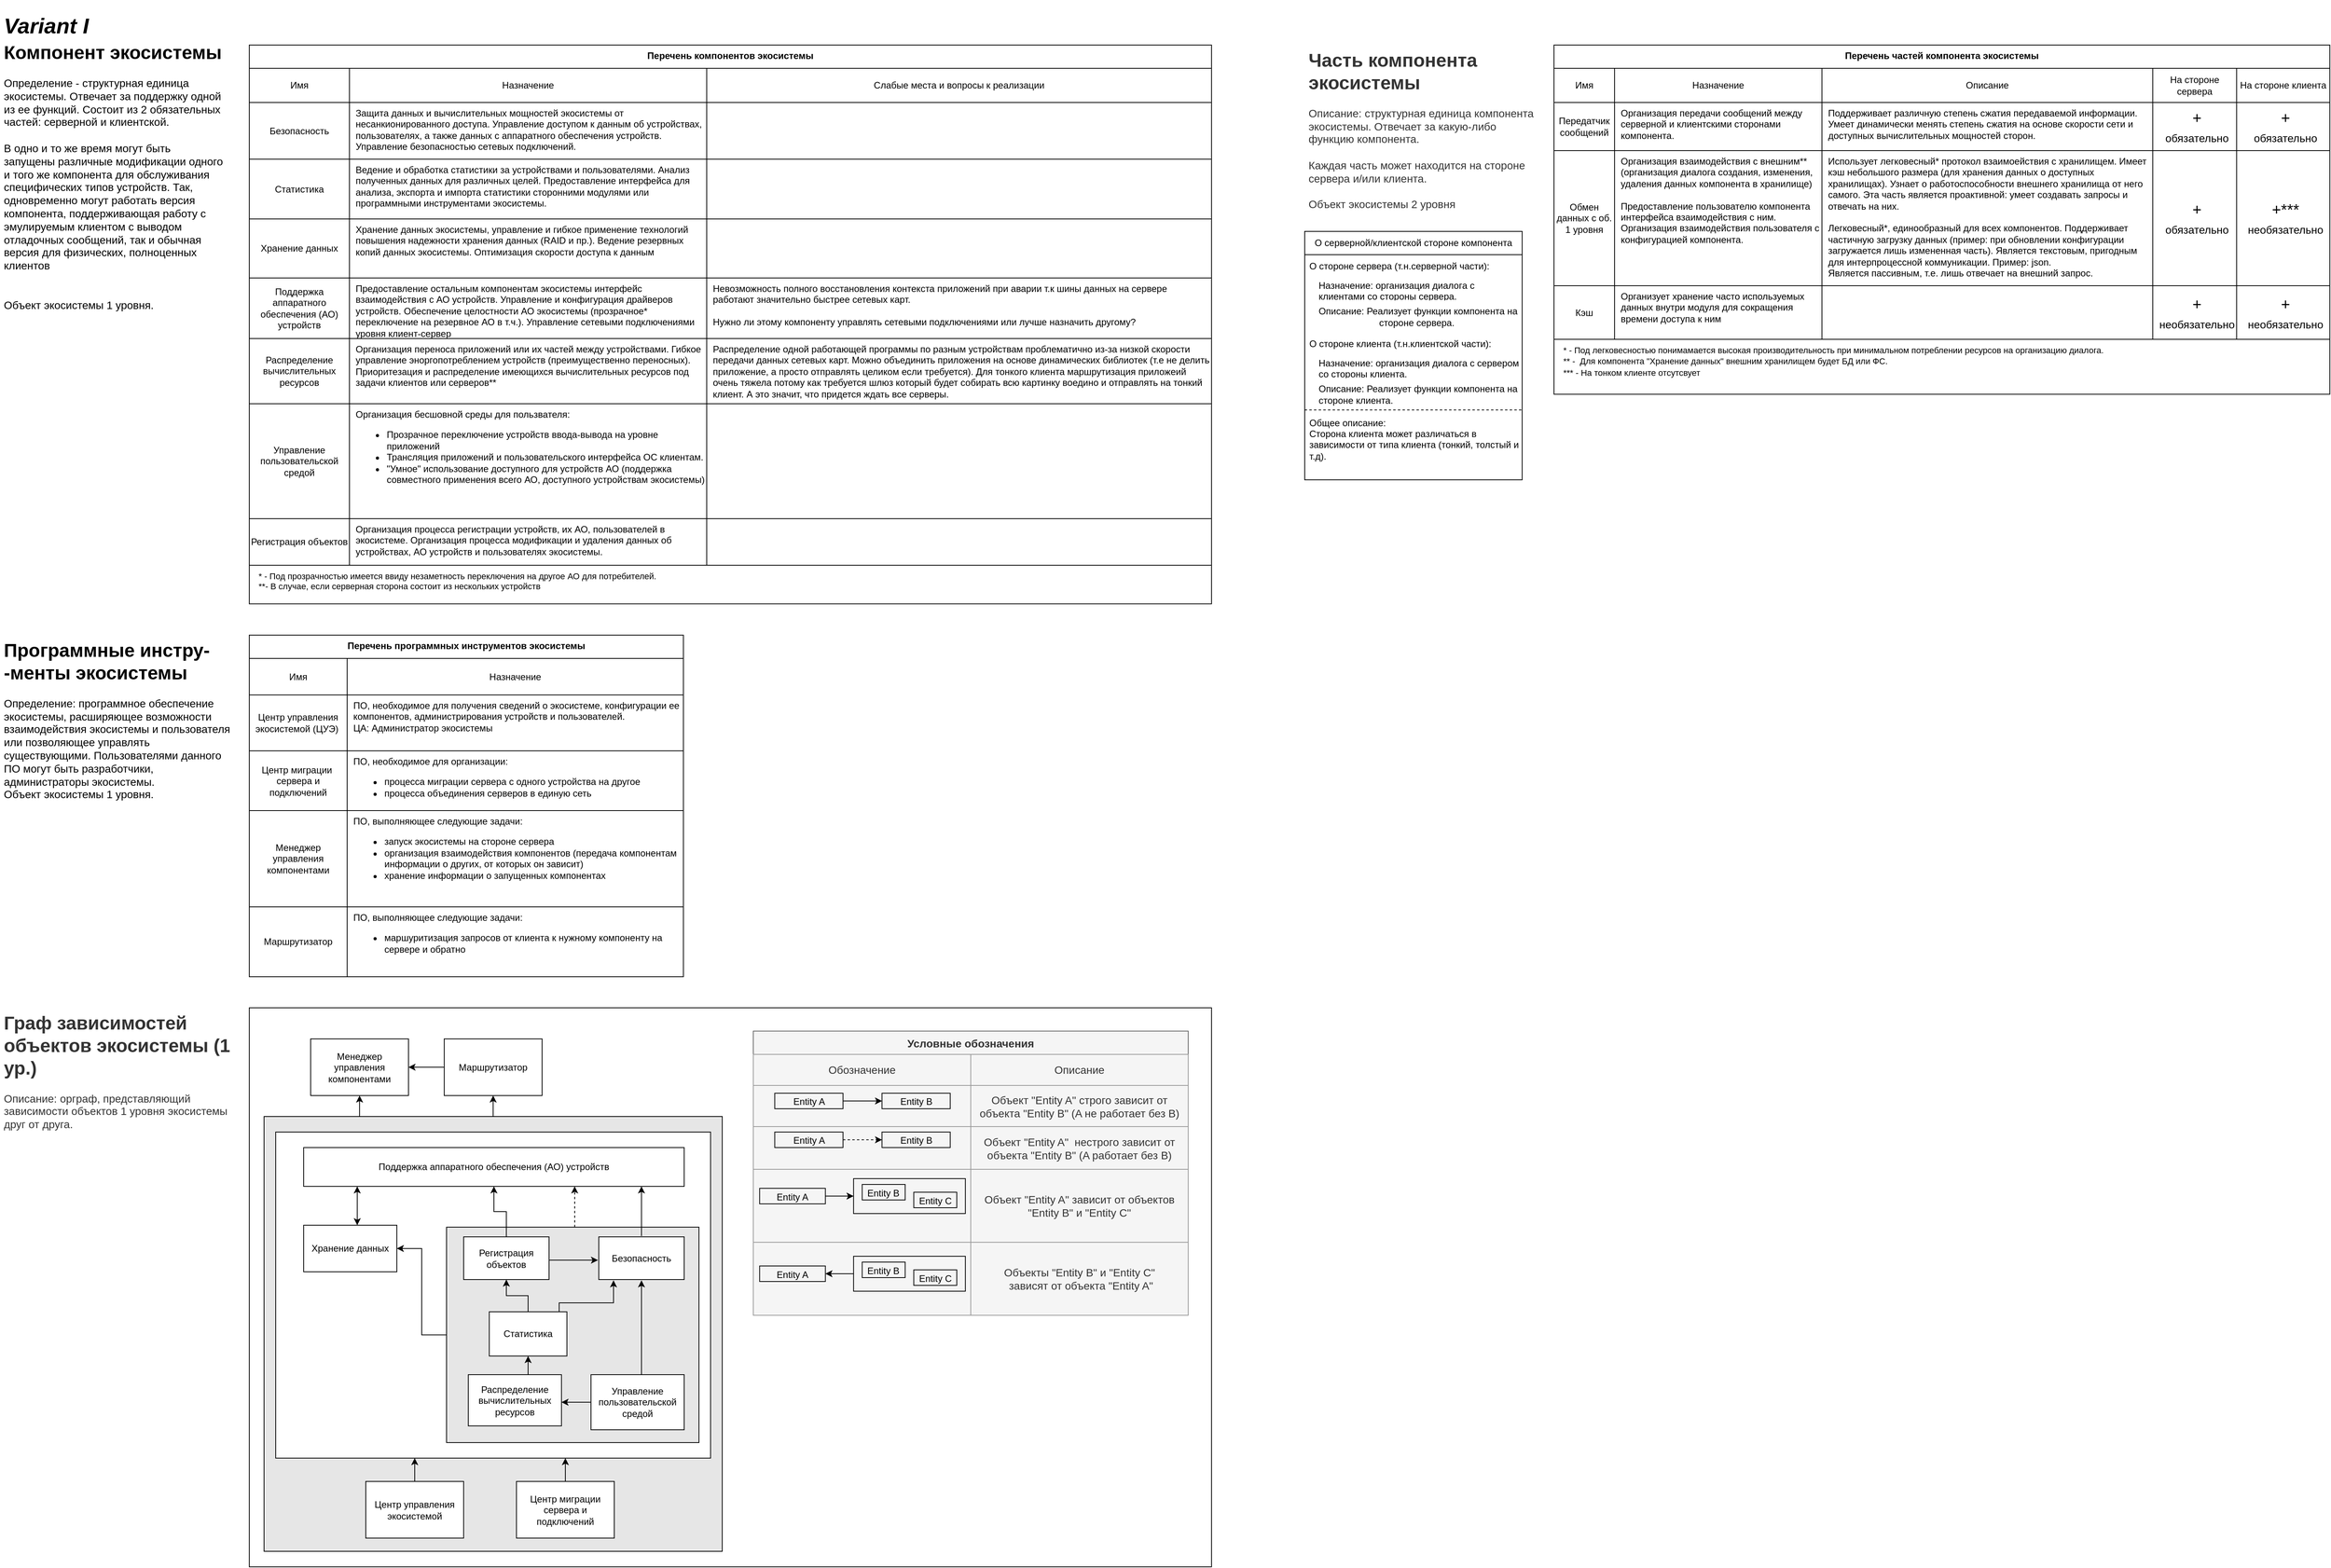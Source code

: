 <mxfile pages="2">
    <diagram id="bvu2a87ea8wfOxXEjMIZ" name="Components v.1">
        <mxGraphModel dx="285" dy="226" grid="1" gridSize="10" guides="1" tooltips="1" connect="1" arrows="1" fold="1" page="1" pageScale="1" pageWidth="1654" pageHeight="2336" math="0" shadow="0">
            <root>
                <mxCell id="0"/>
                <mxCell id="1" parent="0"/>
                <mxCell id="YyBgT22ppclSHke5pbse-34" value="" style="rounded=0;whiteSpace=wrap;html=1;strokeColor=#000000;fillColor=none;" parent="1" vertex="1">
                    <mxGeometry x="361" y="1320" width="1239" height="720" as="geometry"/>
                </mxCell>
                <mxCell id="d-LDdMAyfOodjSTyU6Is-46" value="Условные обозначения" style="shape=table;startSize=30;container=1;collapsible=0;childLayout=tableLayout;fontStyle=1;align=center;shadow=0;sketch=0;fontSize=14;strokeWidth=1;fillColor=#f5f5f5;strokeColor=#666666;fontColor=#333333;" parent="1" vertex="1">
                    <mxGeometry x="1010" y="1350" width="560" height="366" as="geometry"/>
                </mxCell>
                <mxCell id="d-LDdMAyfOodjSTyU6Is-47" value="" style="shape=tableRow;horizontal=0;startSize=0;swimlaneHead=0;swimlaneBody=0;top=0;left=0;bottom=0;right=0;collapsible=0;dropTarget=0;fillColor=none;points=[[0,0.5],[1,0.5]];portConstraint=eastwest;shadow=0;sketch=0;fontSize=12;strokeColor=default;strokeWidth=1;" parent="d-LDdMAyfOodjSTyU6Is-46" vertex="1">
                    <mxGeometry y="30" width="560" height="40" as="geometry"/>
                </mxCell>
                <mxCell id="d-LDdMAyfOodjSTyU6Is-48" value="&lt;font style=&quot;font-size: 14px;&quot;&gt;Обозначение&lt;/font&gt;" style="shape=partialRectangle;html=1;whiteSpace=wrap;connectable=0;fillColor=#f5f5f5;top=1;left=1;bottom=1;right=1;overflow=hidden;shadow=0;sketch=0;fontSize=12;strokeColor=#999999;strokeWidth=1;fontColor=#333333;" parent="d-LDdMAyfOodjSTyU6Is-47" vertex="1">
                    <mxGeometry width="280" height="40" as="geometry">
                        <mxRectangle width="280" height="40" as="alternateBounds"/>
                    </mxGeometry>
                </mxCell>
                <mxCell id="d-LDdMAyfOodjSTyU6Is-49" value="&lt;font style=&quot;font-size: 14px;&quot;&gt;Описание&lt;/font&gt;" style="shape=partialRectangle;html=1;whiteSpace=wrap;connectable=0;top=1;left=1;bottom=1;right=1;overflow=hidden;shadow=0;sketch=0;fontSize=12;strokeWidth=1;fillColor=#f5f5f5;fontColor=#333333;strokeColor=#999999;" parent="d-LDdMAyfOodjSTyU6Is-47" vertex="1">
                    <mxGeometry x="280" width="280" height="40" as="geometry">
                        <mxRectangle width="280" height="40" as="alternateBounds"/>
                    </mxGeometry>
                </mxCell>
                <mxCell id="d-LDdMAyfOodjSTyU6Is-51" value="" style="shape=tableRow;horizontal=0;startSize=0;swimlaneHead=0;swimlaneBody=0;top=0;left=0;bottom=0;right=0;collapsible=0;dropTarget=0;fillColor=none;points=[[0,0.5],[1,0.5]];portConstraint=eastwest;shadow=0;sketch=0;fontSize=12;strokeColor=default;strokeWidth=1;" parent="d-LDdMAyfOodjSTyU6Is-46" vertex="1">
                    <mxGeometry y="70" width="560" height="53" as="geometry"/>
                </mxCell>
                <mxCell id="d-LDdMAyfOodjSTyU6Is-52" value="" style="shape=partialRectangle;html=1;whiteSpace=wrap;connectable=0;fillColor=#f5f5f5;top=1;left=1;bottom=1;right=1;overflow=hidden;shadow=0;sketch=0;fontSize=12;strokeColor=#999999;strokeWidth=1;fontColor=#333333;" parent="d-LDdMAyfOodjSTyU6Is-51" vertex="1">
                    <mxGeometry width="280" height="53" as="geometry">
                        <mxRectangle width="280" height="53" as="alternateBounds"/>
                    </mxGeometry>
                </mxCell>
                <mxCell id="d-LDdMAyfOodjSTyU6Is-53" value="&lt;font style=&quot;font-size: 14px;&quot;&gt;Объект &quot;Entity A&quot; строго зависит от объекта &quot;Entity B&quot; (A не работает без B)&lt;/font&gt;" style="shape=partialRectangle;html=1;whiteSpace=wrap;connectable=0;fillColor=#f5f5f5;top=1;left=1;bottom=1;right=1;overflow=hidden;shadow=0;sketch=0;fontSize=12;strokeColor=#999999;strokeWidth=1;fontColor=#333333;" parent="d-LDdMAyfOodjSTyU6Is-51" vertex="1">
                    <mxGeometry x="280" width="280" height="53" as="geometry">
                        <mxRectangle width="280" height="53" as="alternateBounds"/>
                    </mxGeometry>
                </mxCell>
                <mxCell id="icNQKW_zhWbfwGVAJ3iZ-16" style="shape=tableRow;horizontal=0;startSize=0;swimlaneHead=0;swimlaneBody=0;top=0;left=0;bottom=0;right=0;collapsible=0;dropTarget=0;fillColor=none;points=[[0,0.5],[1,0.5]];portConstraint=eastwest;shadow=0;sketch=0;fontSize=12;strokeColor=default;strokeWidth=1;" parent="d-LDdMAyfOodjSTyU6Is-46" vertex="1">
                    <mxGeometry y="123" width="560" height="55" as="geometry"/>
                </mxCell>
                <mxCell id="icNQKW_zhWbfwGVAJ3iZ-17" style="shape=partialRectangle;html=1;whiteSpace=wrap;connectable=0;fillColor=#f5f5f5;top=1;left=1;bottom=1;right=1;overflow=hidden;shadow=0;sketch=0;fontSize=12;strokeColor=#999999;strokeWidth=1;fontColor=#333333;" parent="icNQKW_zhWbfwGVAJ3iZ-16" vertex="1">
                    <mxGeometry width="280" height="55" as="geometry">
                        <mxRectangle width="280" height="55" as="alternateBounds"/>
                    </mxGeometry>
                </mxCell>
                <mxCell id="icNQKW_zhWbfwGVAJ3iZ-18" value="&lt;span style=&quot;font-size: 14px;&quot;&gt;Объект &quot;Entity A&quot;&amp;nbsp; нестрого зависит от объекта &quot;Entity B&quot; (A работает без B)&lt;/span&gt;" style="shape=partialRectangle;html=1;whiteSpace=wrap;connectable=0;fillColor=#f5f5f5;top=1;left=1;bottom=1;right=1;overflow=hidden;shadow=0;sketch=0;fontSize=12;strokeColor=#999999;strokeWidth=1;fontColor=#333333;" parent="icNQKW_zhWbfwGVAJ3iZ-16" vertex="1">
                    <mxGeometry x="280" width="280" height="55" as="geometry">
                        <mxRectangle width="280" height="55" as="alternateBounds"/>
                    </mxGeometry>
                </mxCell>
                <mxCell id="d-LDdMAyfOodjSTyU6Is-63" style="shape=tableRow;horizontal=0;startSize=0;swimlaneHead=0;swimlaneBody=0;top=0;left=0;bottom=0;right=0;collapsible=0;dropTarget=0;fillColor=none;points=[[0,0.5],[1,0.5]];portConstraint=eastwest;shadow=0;sketch=0;fontSize=12;strokeColor=default;strokeWidth=1;" parent="d-LDdMAyfOodjSTyU6Is-46" vertex="1">
                    <mxGeometry y="178" width="560" height="94" as="geometry"/>
                </mxCell>
                <mxCell id="d-LDdMAyfOodjSTyU6Is-64" style="shape=partialRectangle;html=1;whiteSpace=wrap;connectable=0;fillColor=#f5f5f5;top=1;left=1;bottom=1;right=1;overflow=hidden;shadow=0;sketch=0;fontSize=12;strokeColor=#999999;strokeWidth=1;fontColor=#333333;" parent="d-LDdMAyfOodjSTyU6Is-63" vertex="1">
                    <mxGeometry width="280" height="94" as="geometry">
                        <mxRectangle width="280" height="94" as="alternateBounds"/>
                    </mxGeometry>
                </mxCell>
                <mxCell id="d-LDdMAyfOodjSTyU6Is-65" value="&lt;span style=&quot;font-size: 14px;&quot;&gt;Объект &quot;Entity A&quot; зависит от объектов &quot;Entity B&quot; и &quot;Entity C&quot;&lt;/span&gt;" style="shape=partialRectangle;html=1;whiteSpace=wrap;connectable=0;fillColor=#f5f5f5;top=1;left=1;bottom=1;right=1;overflow=hidden;shadow=0;sketch=0;fontSize=12;strokeColor=#999999;strokeWidth=1;fontColor=#333333;" parent="d-LDdMAyfOodjSTyU6Is-63" vertex="1">
                    <mxGeometry x="280" width="280" height="94" as="geometry">
                        <mxRectangle width="280" height="94" as="alternateBounds"/>
                    </mxGeometry>
                </mxCell>
                <mxCell id="YyBgT22ppclSHke5pbse-40" style="shape=tableRow;horizontal=0;startSize=0;swimlaneHead=0;swimlaneBody=0;top=0;left=0;bottom=0;right=0;collapsible=0;dropTarget=0;fillColor=none;points=[[0,0.5],[1,0.5]];portConstraint=eastwest;shadow=0;sketch=0;fontSize=12;strokeColor=default;strokeWidth=1;" parent="d-LDdMAyfOodjSTyU6Is-46" vertex="1">
                    <mxGeometry y="272" width="560" height="94" as="geometry"/>
                </mxCell>
                <mxCell id="YyBgT22ppclSHke5pbse-41" style="shape=partialRectangle;html=1;whiteSpace=wrap;connectable=0;fillColor=#f5f5f5;top=1;left=1;bottom=1;right=1;overflow=hidden;shadow=0;sketch=0;fontSize=12;strokeColor=#999999;strokeWidth=1;fontColor=#333333;" parent="YyBgT22ppclSHke5pbse-40" vertex="1">
                    <mxGeometry width="280" height="94" as="geometry">
                        <mxRectangle width="280" height="94" as="alternateBounds"/>
                    </mxGeometry>
                </mxCell>
                <mxCell id="YyBgT22ppclSHke5pbse-42" value="&lt;span style=&quot;font-size: 14px;&quot;&gt;Объекты&amp;nbsp;&lt;/span&gt;&lt;span style=&quot;font-size: 14px;&quot;&gt;&quot;Entity B&quot; и &quot;Entity C&quot;&lt;/span&gt;&lt;span style=&quot;font-size: 14px;&quot;&gt;&lt;br&gt;&amp;nbsp;зависят от объекта&amp;nbsp;&lt;/span&gt;&lt;span style=&quot;font-size: 14px;&quot;&gt;&quot;Entity A&quot;&lt;/span&gt;" style="shape=partialRectangle;html=1;whiteSpace=wrap;connectable=0;fillColor=#f5f5f5;top=1;left=1;bottom=1;right=1;overflow=hidden;shadow=0;sketch=0;fontSize=12;strokeColor=#999999;strokeWidth=1;fontColor=#333333;" parent="YyBgT22ppclSHke5pbse-40" vertex="1">
                    <mxGeometry x="280" width="280" height="94" as="geometry">
                        <mxRectangle width="280" height="94" as="alternateBounds"/>
                    </mxGeometry>
                </mxCell>
                <mxCell id="YyBgT22ppclSHke5pbse-55" style="edgeStyle=orthogonalEdgeStyle;rounded=0;orthogonalLoop=1;jettySize=auto;html=1;fontSize=20;" parent="1" source="YyBgT22ppclSHke5pbse-38" target="YyBgT22ppclSHke5pbse-36" edge="1">
                    <mxGeometry relative="1" as="geometry">
                        <Array as="points">
                            <mxPoint x="700" y="1460"/>
                            <mxPoint x="700" y="1460"/>
                        </Array>
                    </mxGeometry>
                </mxCell>
                <mxCell id="YyBgT22ppclSHke5pbse-38" value="" style="rounded=0;whiteSpace=wrap;html=1;fontSize=20;strokeColor=default;fillColor=#E6E6E6;" parent="1" vertex="1">
                    <mxGeometry x="380" y="1460" width="590" height="560" as="geometry"/>
                </mxCell>
                <mxCell id="d-LDdMAyfOodjSTyU6Is-84" value="" style="rounded=0;whiteSpace=wrap;html=1;shadow=0;glass=0;sketch=0;fontSize=12;strokeColor=default;strokeWidth=1;fillColor=default;snapToPoint=1;" parent="1" vertex="1">
                    <mxGeometry x="395" y="1480" width="560" height="420" as="geometry"/>
                </mxCell>
                <mxCell id="YyBgT22ppclSHke5pbse-53" style="edgeStyle=orthogonalEdgeStyle;rounded=0;orthogonalLoop=1;jettySize=auto;html=1;fontSize=20;" parent="1" source="YyBgT22ppclSHke5pbse-51" target="d-LDdMAyfOodjSTyU6Is-36" edge="1">
                    <mxGeometry relative="1" as="geometry"/>
                </mxCell>
                <mxCell id="YyBgT22ppclSHke5pbse-54" style="edgeStyle=orthogonalEdgeStyle;rounded=0;orthogonalLoop=1;jettySize=auto;html=1;fontSize=20;dashed=1;" parent="1" source="YyBgT22ppclSHke5pbse-51" target="d-LDdMAyfOodjSTyU6Is-37" edge="1">
                    <mxGeometry relative="1" as="geometry">
                        <Array as="points">
                            <mxPoint x="780" y="1590"/>
                            <mxPoint x="780" y="1590"/>
                        </Array>
                    </mxGeometry>
                </mxCell>
                <mxCell id="YyBgT22ppclSHke5pbse-51" value="" style="rounded=0;whiteSpace=wrap;html=1;fontSize=20;strokeColor=default;fillColor=#E6E6E6;" parent="1" vertex="1">
                    <mxGeometry x="615" y="1602.5" width="325" height="277.5" as="geometry"/>
                </mxCell>
                <mxCell id="m5T3a47cuJNmgM7cxo_w-3" value="Перечень компонентов экосистемы" style="shape=table;startSize=30;container=1;collapsible=0;childLayout=tableLayout;fontStyle=1;align=center;verticalAlign=top;strokeColor=default;swimlaneLine=1;shadow=0;fillColor=default;" parent="1" vertex="1">
                    <mxGeometry x="361" y="80" width="1239" height="719.79" as="geometry"/>
                </mxCell>
                <mxCell id="m5T3a47cuJNmgM7cxo_w-4" value="" style="shape=tableRow;horizontal=0;startSize=0;swimlaneHead=0;swimlaneBody=0;top=0;left=0;bottom=0;right=0;collapsible=0;dropTarget=0;fillColor=none;points=[[0,0.5],[1,0.5]];portConstraint=eastwest;" parent="m5T3a47cuJNmgM7cxo_w-3" vertex="1">
                    <mxGeometry y="30" width="1239" height="44" as="geometry"/>
                </mxCell>
                <mxCell id="m5T3a47cuJNmgM7cxo_w-5" value="Имя" style="shape=partialRectangle;html=1;whiteSpace=wrap;connectable=0;fillColor=none;top=0;left=0;bottom=0;right=0;overflow=hidden;" parent="m5T3a47cuJNmgM7cxo_w-4" vertex="1">
                    <mxGeometry width="129" height="44" as="geometry">
                        <mxRectangle width="129" height="44" as="alternateBounds"/>
                    </mxGeometry>
                </mxCell>
                <mxCell id="m5T3a47cuJNmgM7cxo_w-6" value="Назначение" style="shape=partialRectangle;html=1;whiteSpace=wrap;connectable=0;fillColor=none;top=0;left=0;bottom=0;right=0;overflow=hidden;" parent="m5T3a47cuJNmgM7cxo_w-4" vertex="1">
                    <mxGeometry x="129" width="460" height="44" as="geometry">
                        <mxRectangle width="460" height="44" as="alternateBounds"/>
                    </mxGeometry>
                </mxCell>
                <mxCell id="d-LDdMAyfOodjSTyU6Is-119" value="Слабые места и вопросы к реализации" style="shape=partialRectangle;html=1;whiteSpace=wrap;connectable=0;fillColor=none;top=0;left=0;bottom=0;right=0;overflow=hidden;" parent="m5T3a47cuJNmgM7cxo_w-4" vertex="1">
                    <mxGeometry x="589" width="650" height="44" as="geometry">
                        <mxRectangle width="650" height="44" as="alternateBounds"/>
                    </mxGeometry>
                </mxCell>
                <mxCell id="m5T3a47cuJNmgM7cxo_w-8" value="" style="shape=tableRow;horizontal=0;startSize=0;swimlaneHead=0;swimlaneBody=0;top=0;left=0;bottom=0;right=0;collapsible=0;dropTarget=0;fillColor=none;points=[[0,0.5],[1,0.5]];portConstraint=eastwest;" parent="m5T3a47cuJNmgM7cxo_w-3" vertex="1">
                    <mxGeometry y="74" width="1239" height="73" as="geometry"/>
                </mxCell>
                <mxCell id="m5T3a47cuJNmgM7cxo_w-9" value="Безопасность" style="shape=partialRectangle;html=1;whiteSpace=wrap;connectable=0;fillColor=none;top=0;left=0;bottom=0;right=0;overflow=hidden;" parent="m5T3a47cuJNmgM7cxo_w-8" vertex="1">
                    <mxGeometry width="129" height="73" as="geometry">
                        <mxRectangle width="129" height="73" as="alternateBounds"/>
                    </mxGeometry>
                </mxCell>
                <mxCell id="m5T3a47cuJNmgM7cxo_w-10" value="Защита данных и вычислительных мощностей&amp;nbsp;экосистемы от несанкионированного доступа. Управление доступом к данным об устройствах, пользователях, а также данных с аппаратного обеспечения устройств. Управление безопасностью сетевых подключений.&amp;nbsp;" style="shape=partialRectangle;html=1;whiteSpace=wrap;connectable=0;fillColor=none;top=0;left=0;bottom=0;right=0;overflow=hidden;align=left;spacingLeft=6;verticalAlign=top;spacingTop=0;" parent="m5T3a47cuJNmgM7cxo_w-8" vertex="1">
                    <mxGeometry x="129" width="460" height="73" as="geometry">
                        <mxRectangle width="460" height="73" as="alternateBounds"/>
                    </mxGeometry>
                </mxCell>
                <mxCell id="d-LDdMAyfOodjSTyU6Is-120" style="shape=partialRectangle;html=1;whiteSpace=wrap;connectable=0;fillColor=none;top=0;left=0;bottom=0;right=0;overflow=hidden;align=left;spacingLeft=6;verticalAlign=top;spacingTop=0;" parent="m5T3a47cuJNmgM7cxo_w-8" vertex="1">
                    <mxGeometry x="589" width="650" height="73" as="geometry">
                        <mxRectangle width="650" height="73" as="alternateBounds"/>
                    </mxGeometry>
                </mxCell>
                <mxCell id="m5T3a47cuJNmgM7cxo_w-12" value="" style="shape=tableRow;horizontal=0;startSize=0;swimlaneHead=0;swimlaneBody=0;top=0;left=0;bottom=0;right=0;collapsible=0;dropTarget=0;fillColor=none;points=[[0,0.5],[1,0.5]];portConstraint=eastwest;verticalAlign=middle;" parent="m5T3a47cuJNmgM7cxo_w-3" vertex="1">
                    <mxGeometry y="147" width="1239" height="77" as="geometry"/>
                </mxCell>
                <mxCell id="m5T3a47cuJNmgM7cxo_w-13" value="Статистика" style="shape=partialRectangle;html=1;whiteSpace=wrap;connectable=0;fillColor=none;top=0;left=0;bottom=0;right=0;overflow=hidden;" parent="m5T3a47cuJNmgM7cxo_w-12" vertex="1">
                    <mxGeometry width="129" height="77" as="geometry">
                        <mxRectangle width="129" height="77" as="alternateBounds"/>
                    </mxGeometry>
                </mxCell>
                <mxCell id="m5T3a47cuJNmgM7cxo_w-14" value="Ведение и обработка статистики за устройствами и пользователями. Анализ полученных данных для различных целей. Предоставление интерфейса для анализа, экспорта и импорта статистики сторонними модулями или программными инструментами экосистемы." style="shape=partialRectangle;html=1;whiteSpace=wrap;connectable=0;fillColor=none;top=0;left=0;bottom=0;right=0;overflow=hidden;align=left;spacingLeft=6;verticalAlign=top;" parent="m5T3a47cuJNmgM7cxo_w-12" vertex="1">
                    <mxGeometry x="129" width="460" height="77" as="geometry">
                        <mxRectangle width="460" height="77" as="alternateBounds"/>
                    </mxGeometry>
                </mxCell>
                <mxCell id="d-LDdMAyfOodjSTyU6Is-121" style="shape=partialRectangle;html=1;whiteSpace=wrap;connectable=0;fillColor=none;top=0;left=0;bottom=0;right=0;overflow=hidden;align=left;spacingLeft=6;verticalAlign=top;" parent="m5T3a47cuJNmgM7cxo_w-12" vertex="1">
                    <mxGeometry x="589" width="650" height="77" as="geometry">
                        <mxRectangle width="650" height="77" as="alternateBounds"/>
                    </mxGeometry>
                </mxCell>
                <mxCell id="m5T3a47cuJNmgM7cxo_w-20" style="shape=tableRow;horizontal=0;startSize=0;swimlaneHead=0;swimlaneBody=0;top=0;left=0;bottom=0;right=0;collapsible=0;dropTarget=0;fillColor=none;points=[[0,0.5],[1,0.5]];portConstraint=eastwest;" parent="m5T3a47cuJNmgM7cxo_w-3" vertex="1">
                    <mxGeometry y="224" width="1239" height="76" as="geometry"/>
                </mxCell>
                <mxCell id="m5T3a47cuJNmgM7cxo_w-21" value="Хранение данных" style="shape=partialRectangle;html=1;whiteSpace=wrap;connectable=0;fillColor=none;top=0;left=0;bottom=0;right=0;overflow=hidden;" parent="m5T3a47cuJNmgM7cxo_w-20" vertex="1">
                    <mxGeometry width="129" height="76" as="geometry">
                        <mxRectangle width="129" height="76" as="alternateBounds"/>
                    </mxGeometry>
                </mxCell>
                <mxCell id="m5T3a47cuJNmgM7cxo_w-22" value="Хранение данных экосистемы, управление и гибкое применение технологий повышения надежности хранения данных (RAID и пр.). Ведение резервных копий данных экосистемы. Оптимизация скорости доступа к данным" style="shape=partialRectangle;html=1;whiteSpace=wrap;connectable=0;fillColor=none;top=0;left=0;bottom=0;right=0;overflow=hidden;align=left;spacingLeft=6;verticalAlign=top;" parent="m5T3a47cuJNmgM7cxo_w-20" vertex="1">
                    <mxGeometry x="129" width="460" height="76" as="geometry">
                        <mxRectangle width="460" height="76" as="alternateBounds"/>
                    </mxGeometry>
                </mxCell>
                <mxCell id="d-LDdMAyfOodjSTyU6Is-122" style="shape=partialRectangle;html=1;whiteSpace=wrap;connectable=0;fillColor=none;top=0;left=0;bottom=0;right=0;overflow=hidden;align=left;spacingLeft=6;verticalAlign=top;" parent="m5T3a47cuJNmgM7cxo_w-20" vertex="1">
                    <mxGeometry x="589" width="650" height="76" as="geometry">
                        <mxRectangle width="650" height="76" as="alternateBounds"/>
                    </mxGeometry>
                </mxCell>
                <mxCell id="m5T3a47cuJNmgM7cxo_w-17" style="shape=tableRow;horizontal=0;startSize=0;swimlaneHead=0;swimlaneBody=0;top=0;left=0;bottom=0;right=0;collapsible=0;dropTarget=0;fillColor=none;points=[[0,0.5],[1,0.5]];portConstraint=eastwest;" parent="m5T3a47cuJNmgM7cxo_w-3" vertex="1">
                    <mxGeometry y="300" width="1239" height="78" as="geometry"/>
                </mxCell>
                <mxCell id="m5T3a47cuJNmgM7cxo_w-18" value="Поддержка аппаратного обеспечения (АО) устройств" style="shape=partialRectangle;html=1;whiteSpace=wrap;connectable=0;fillColor=none;top=0;left=0;bottom=0;right=0;overflow=hidden;" parent="m5T3a47cuJNmgM7cxo_w-17" vertex="1">
                    <mxGeometry width="129" height="78" as="geometry">
                        <mxRectangle width="129" height="78" as="alternateBounds"/>
                    </mxGeometry>
                </mxCell>
                <mxCell id="m5T3a47cuJNmgM7cxo_w-19" value="Предоставление остальным компонентам экосистемы интерфейс взаимодействия с АО устройств. Управление и конфигурация драйверов устройств. Обеспечение целостности АО экосистемы (прозрачное* переключение на резервное АО в т.ч.). Управление сетевыми подключениями уровня клиент-сервер" style="shape=partialRectangle;html=1;whiteSpace=wrap;connectable=0;fillColor=none;top=0;left=0;bottom=0;right=0;overflow=hidden;align=left;spacingLeft=6;verticalAlign=top;spacingRight=2;" parent="m5T3a47cuJNmgM7cxo_w-17" vertex="1">
                    <mxGeometry x="129" width="460" height="78" as="geometry">
                        <mxRectangle width="460" height="78" as="alternateBounds"/>
                    </mxGeometry>
                </mxCell>
                <mxCell id="d-LDdMAyfOodjSTyU6Is-123" value="Невозможность полного восстановления контекста приложений при аварии т.к шины данных на сервере работают значительно быстрее сетевых карт.&lt;br&gt;&lt;br&gt;Нужно ли этому компоненту управлять сетевыми подключениями или лучше назначить другому?" style="shape=partialRectangle;html=1;whiteSpace=wrap;connectable=0;fillColor=none;top=0;left=0;bottom=0;right=0;overflow=hidden;align=left;spacingLeft=6;verticalAlign=top;spacingRight=2;" parent="m5T3a47cuJNmgM7cxo_w-17" vertex="1">
                    <mxGeometry x="589" width="650" height="78" as="geometry">
                        <mxRectangle width="650" height="78" as="alternateBounds"/>
                    </mxGeometry>
                </mxCell>
                <mxCell id="m5T3a47cuJNmgM7cxo_w-23" style="shape=tableRow;horizontal=0;startSize=0;swimlaneHead=0;swimlaneBody=0;top=0;left=0;bottom=0;right=0;collapsible=0;dropTarget=0;fillColor=none;points=[[0,0.5],[1,0.5]];portConstraint=eastwest;" parent="m5T3a47cuJNmgM7cxo_w-3" vertex="1">
                    <mxGeometry y="378" width="1239" height="84" as="geometry"/>
                </mxCell>
                <mxCell id="m5T3a47cuJNmgM7cxo_w-24" value="&lt;span style=&quot;font-weight: normal&quot;&gt;Распределение вычислительных ресурсов&lt;/span&gt;" style="shape=partialRectangle;html=1;whiteSpace=wrap;connectable=0;fillColor=none;top=0;left=0;bottom=0;right=0;overflow=hidden;fontStyle=1" parent="m5T3a47cuJNmgM7cxo_w-23" vertex="1">
                    <mxGeometry width="129" height="84" as="geometry">
                        <mxRectangle width="129" height="84" as="alternateBounds"/>
                    </mxGeometry>
                </mxCell>
                <mxCell id="m5T3a47cuJNmgM7cxo_w-25" value="Организация переноса приложений или их частей между устройствами. Гибкое управление эноргопотреблением устройств (преимущественно переносных). Приоритезация и распределение имеющихся вычислительных ресурсов под задачи клиентов или серверов**" style="shape=partialRectangle;html=1;whiteSpace=wrap;connectable=0;fillColor=none;top=0;left=0;bottom=0;right=0;overflow=hidden;align=left;spacingLeft=6;verticalAlign=top;" parent="m5T3a47cuJNmgM7cxo_w-23" vertex="1">
                    <mxGeometry x="129" width="460" height="84" as="geometry">
                        <mxRectangle width="460" height="84" as="alternateBounds"/>
                    </mxGeometry>
                </mxCell>
                <mxCell id="d-LDdMAyfOodjSTyU6Is-124" value="Распределение одной работающей программы по разным устройствам проблематично из-за низкой скорости передачи данных сетевых карт. Можно объединить приложения на основе динамических библиотек (т.е не делить приложение, а просто отправлять целиком если требуется). Для тонкого клиента маршрутизация приложеий очень тяжела потому как требуется шлюз который будет собирать всю картинку воедино и отправлять на тонкий клиент. А это значит, что придется ждать все серверы." style="shape=partialRectangle;html=1;whiteSpace=wrap;connectable=0;fillColor=none;top=0;left=0;bottom=0;right=0;overflow=visible;align=left;spacingLeft=6;verticalAlign=top;" parent="m5T3a47cuJNmgM7cxo_w-23" vertex="1">
                    <mxGeometry x="589" width="650" height="84" as="geometry">
                        <mxRectangle width="650" height="84" as="alternateBounds"/>
                    </mxGeometry>
                </mxCell>
                <mxCell id="m5T3a47cuJNmgM7cxo_w-31" style="shape=tableRow;horizontal=0;startSize=0;swimlaneHead=0;swimlaneBody=0;top=0;left=0;bottom=0;right=0;collapsible=0;dropTarget=0;fillColor=none;points=[[0,0.5],[1,0.5]];portConstraint=eastwest;" parent="m5T3a47cuJNmgM7cxo_w-3" vertex="1">
                    <mxGeometry y="462" width="1239" height="148" as="geometry"/>
                </mxCell>
                <mxCell id="m5T3a47cuJNmgM7cxo_w-32" value="Управление пользовательской средой" style="shape=partialRectangle;html=1;whiteSpace=wrap;connectable=0;fillColor=none;top=0;left=0;bottom=0;right=0;overflow=hidden;" parent="m5T3a47cuJNmgM7cxo_w-31" vertex="1">
                    <mxGeometry width="129" height="148" as="geometry">
                        <mxRectangle width="129" height="148" as="alternateBounds"/>
                    </mxGeometry>
                </mxCell>
                <mxCell id="m5T3a47cuJNmgM7cxo_w-33" value="Организация бесшовной среды для пользвателя:&lt;br&gt;&lt;ul&gt;&lt;li&gt;Прозрачное переключение устройств ввода-вывода на уровне приложений&lt;/li&gt;&lt;li&gt;Трансляция приложений и пользовательского интерфейса ОС клиентам.&lt;/li&gt;&lt;li&gt;&quot;Умное&quot; использование доступного для устройств АО (поддержка совместного применения всего АО, доступного устройствам экосистемы)&lt;/li&gt;&lt;/ul&gt;" style="shape=partialRectangle;html=1;whiteSpace=wrap;connectable=0;fillColor=none;top=0;left=0;bottom=0;right=0;overflow=hidden;align=left;spacingLeft=6;verticalAlign=top;strokeColor=default;shadow=0;" parent="m5T3a47cuJNmgM7cxo_w-31" vertex="1">
                    <mxGeometry x="129" width="460" height="148" as="geometry">
                        <mxRectangle width="460" height="148" as="alternateBounds"/>
                    </mxGeometry>
                </mxCell>
                <mxCell id="d-LDdMAyfOodjSTyU6Is-125" style="shape=partialRectangle;html=1;connectable=0;fillColor=none;top=0;left=0;bottom=0;right=0;overflow=hidden;align=left;spacingLeft=6;verticalAlign=top;strokeColor=default;shadow=0;whiteSpace=wrap;" parent="m5T3a47cuJNmgM7cxo_w-31" vertex="1">
                    <mxGeometry x="589" width="650" height="148" as="geometry">
                        <mxRectangle width="650" height="148" as="alternateBounds"/>
                    </mxGeometry>
                </mxCell>
                <mxCell id="d-LDdMAyfOodjSTyU6Is-31" style="shape=tableRow;horizontal=0;startSize=0;swimlaneHead=0;swimlaneBody=0;top=0;left=0;bottom=0;right=0;collapsible=0;dropTarget=0;fillColor=none;points=[[0,0.5],[1,0.5]];portConstraint=eastwest;" parent="m5T3a47cuJNmgM7cxo_w-3" vertex="1">
                    <mxGeometry y="610" width="1239" height="60" as="geometry"/>
                </mxCell>
                <mxCell id="d-LDdMAyfOodjSTyU6Is-32" value="Регистрация объектов" style="shape=partialRectangle;html=1;whiteSpace=wrap;connectable=0;fillColor=none;top=0;left=0;bottom=0;right=0;overflow=hidden;" parent="d-LDdMAyfOodjSTyU6Is-31" vertex="1">
                    <mxGeometry width="129" height="60" as="geometry">
                        <mxRectangle width="129" height="60" as="alternateBounds"/>
                    </mxGeometry>
                </mxCell>
                <mxCell id="d-LDdMAyfOodjSTyU6Is-33" value="Организация процесса регистрации устройств, их АО, пользователей в экосистеме. Организация процесса модификации и удаления данных об устройствах, АО устройств и пользователях экосистемы." style="shape=partialRectangle;html=1;whiteSpace=wrap;connectable=0;fillColor=none;top=0;left=0;bottom=0;right=0;overflow=hidden;align=left;spacingLeft=6;verticalAlign=top;strokeColor=default;shadow=0;" parent="d-LDdMAyfOodjSTyU6Is-31" vertex="1">
                    <mxGeometry x="129" width="460" height="60" as="geometry">
                        <mxRectangle width="460" height="60" as="alternateBounds"/>
                    </mxGeometry>
                </mxCell>
                <mxCell id="d-LDdMAyfOodjSTyU6Is-126" style="shape=partialRectangle;html=1;whiteSpace=wrap;connectable=0;fillColor=none;top=0;left=0;bottom=0;right=0;overflow=hidden;align=left;spacingLeft=6;verticalAlign=top;strokeColor=default;shadow=0;" parent="d-LDdMAyfOodjSTyU6Is-31" vertex="1">
                    <mxGeometry x="589" width="650" height="60" as="geometry">
                        <mxRectangle width="650" height="60" as="alternateBounds"/>
                    </mxGeometry>
                </mxCell>
                <mxCell id="d-LDdMAyfOodjSTyU6Is-2" style="shape=tableRow;horizontal=0;startSize=0;swimlaneHead=0;swimlaneBody=0;top=0;left=0;bottom=0;right=0;collapsible=0;dropTarget=0;fillColor=none;points=[[0,0.5],[1,0.5]];portConstraint=eastwest;verticalAlign=top;" parent="m5T3a47cuJNmgM7cxo_w-3" vertex="1">
                    <mxGeometry y="670" width="1239" height="50" as="geometry"/>
                </mxCell>
                <mxCell id="d-LDdMAyfOodjSTyU6Is-3" value="&lt;span style=&quot;font-size: 11px; background-color: initial;&quot;&gt;*&amp;nbsp;- Под прозрачностью имеется ввиду незаметность&amp;nbsp;&lt;/span&gt;&lt;span style=&quot;font-size: 11px; background-color: initial;&quot;&gt;переключения на другое АО для потребителей.&lt;br&gt;&lt;div style=&quot;&quot;&gt;&lt;span style=&quot;background-color: initial;&quot;&gt;**&lt;/span&gt;&lt;span style=&quot;background-color: initial;&quot;&gt;- В случае, если серверная сторона состоит из нескольких устройств&lt;/span&gt;&lt;/div&gt;&lt;/span&gt;" style="shape=partialRectangle;html=1;whiteSpace=wrap;connectable=0;top=0;left=0;bottom=0;right=0;overflow=hidden;verticalAlign=top;shadow=0;sketch=0;fillColor=none;rowspan=1;colspan=3;align=left;spacingLeft=10;" parent="d-LDdMAyfOodjSTyU6Is-2" vertex="1">
                    <mxGeometry width="1239" height="50" as="geometry">
                        <mxRectangle width="129" height="50" as="alternateBounds"/>
                    </mxGeometry>
                </mxCell>
                <mxCell id="d-LDdMAyfOodjSTyU6Is-4" style="shape=partialRectangle;html=1;whiteSpace=wrap;connectable=0;fillColor=none;top=0;left=0;bottom=0;right=0;overflow=hidden;align=left;spacingLeft=6;verticalAlign=top;strokeColor=default;shadow=0;" parent="d-LDdMAyfOodjSTyU6Is-2" vertex="1" visible="0">
                    <mxGeometry x="129" width="460" height="50" as="geometry">
                        <mxRectangle width="460" height="50" as="alternateBounds"/>
                    </mxGeometry>
                </mxCell>
                <mxCell id="d-LDdMAyfOodjSTyU6Is-127" style="shape=partialRectangle;html=1;whiteSpace=wrap;connectable=0;fillColor=none;top=0;left=0;bottom=0;right=0;overflow=hidden;align=left;spacingLeft=6;verticalAlign=top;strokeColor=default;shadow=0;" parent="d-LDdMAyfOodjSTyU6Is-2" vertex="1" visible="0">
                    <mxGeometry x="589" width="650" height="50" as="geometry">
                        <mxRectangle width="650" height="50" as="alternateBounds"/>
                    </mxGeometry>
                </mxCell>
                <mxCell id="m5T3a47cuJNmgM7cxo_w-16" value="&lt;h1&gt;Компонент экосистемы&lt;/h1&gt;&lt;div&gt;&lt;font style=&quot;font-size: 14px;&quot;&gt;Определение - структурная единица экосистемы. Отвечает за поддержку одной из ее функций. Состоит из 2 обязательных частей: серверной и клиентской.&lt;/font&gt;&lt;/div&gt;&lt;div&gt;&lt;font style=&quot;font-size: 14px;&quot;&gt;&lt;br&gt;&lt;/font&gt;&lt;/div&gt;&lt;div&gt;&lt;font style=&quot;font-size: 14px;&quot;&gt;В одно и то же время могут быть запущены различные модификации одного и того же компонента для обслуживания специфических типов устройств. Так, одновременно могут работать версия компонента, поддерживающая работу с эмулируемым клиентом с выводом отладочных сообщений, так и обычная версия для физических, полноценных клиентов&lt;/font&gt;&lt;/div&gt;&lt;div&gt;&lt;font style=&quot;font-size: 14px;&quot;&gt;&lt;br&gt;&lt;/font&gt;&lt;/div&gt;&lt;div&gt;&lt;font style=&quot;font-size: 14px;&quot;&gt;&lt;br&gt;&lt;/font&gt;&lt;/div&gt;&lt;div&gt;&lt;font style=&quot;font-size: 14px;&quot;&gt;Объект экосистемы 1 уровня.&lt;/font&gt;&lt;/div&gt;" style="text;html=1;strokeColor=none;fillColor=none;spacing=5;spacingTop=-20;whiteSpace=wrap;overflow=hidden;rounded=0;autosize=0;resizeWidth=0;resizeHeight=0;" parent="1" vertex="1">
                    <mxGeometry x="40" y="70" width="290" height="420" as="geometry"/>
                </mxCell>
                <mxCell id="d-LDdMAyfOodjSTyU6Is-1" value="&lt;h1&gt;&lt;b&gt;&lt;font style=&quot;font-size: 28px;&quot;&gt;Variant I&lt;/font&gt;&lt;/b&gt;&lt;/h1&gt;" style="text;html=1;strokeColor=none;fillColor=none;align=left;verticalAlign=middle;whiteSpace=wrap;rounded=0;spacing=5;fontStyle=2" parent="1" vertex="1">
                    <mxGeometry x="40" y="40" width="130" height="30" as="geometry"/>
                </mxCell>
                <mxCell id="d-LDdMAyfOodjSTyU6Is-5" value="&lt;h1&gt;Программные инстру- -менты экосистемы&lt;/h1&gt;&lt;div style=&quot;font-size: 14px&quot;&gt;&lt;font style=&quot;font-size: 14px&quot;&gt;Определение: программное обеспечение экосистемы, расширяющее возможности взаимодействия экосистемы и пользователя или позволяющее управлять существующими. Пользователями данного ПО могут быть разработчики, администраторы экосистемы.&lt;/font&gt;&lt;/div&gt;&lt;div style=&quot;font-size: 14px&quot;&gt;&lt;font style=&quot;font-size: 14px&quot;&gt;Объект экосистемы 1 уровня.&lt;/font&gt;&lt;br&gt;&lt;/div&gt;" style="text;html=1;strokeColor=none;fillColor=none;spacing=5;spacingTop=-20;whiteSpace=wrap;overflow=hidden;rounded=0;" parent="1" vertex="1">
                    <mxGeometry x="40" y="840" width="310" height="250" as="geometry"/>
                </mxCell>
                <mxCell id="d-LDdMAyfOodjSTyU6Is-6" value="Перечень программных инструментов экосистемы" style="shape=table;startSize=30;container=1;collapsible=0;childLayout=tableLayout;fontStyle=1;align=center;verticalAlign=top;strokeColor=default;swimlaneLine=1;shadow=0;fillColor=default;" parent="1" vertex="1">
                    <mxGeometry x="361" y="840" width="559" height="440" as="geometry"/>
                </mxCell>
                <mxCell id="d-LDdMAyfOodjSTyU6Is-7" value="" style="shape=tableRow;horizontal=0;startSize=0;swimlaneHead=0;swimlaneBody=0;top=0;left=0;bottom=0;right=0;collapsible=0;dropTarget=0;fillColor=none;points=[[0,0.5],[1,0.5]];portConstraint=eastwest;" parent="d-LDdMAyfOodjSTyU6Is-6" vertex="1">
                    <mxGeometry y="30" width="559" height="47" as="geometry"/>
                </mxCell>
                <mxCell id="d-LDdMAyfOodjSTyU6Is-8" value="Имя" style="shape=partialRectangle;html=1;whiteSpace=wrap;connectable=0;fillColor=none;top=0;left=0;bottom=0;right=0;overflow=hidden;" parent="d-LDdMAyfOodjSTyU6Is-7" vertex="1">
                    <mxGeometry width="126" height="47" as="geometry">
                        <mxRectangle width="126" height="47" as="alternateBounds"/>
                    </mxGeometry>
                </mxCell>
                <mxCell id="d-LDdMAyfOodjSTyU6Is-9" value="Назначение" style="shape=partialRectangle;html=1;whiteSpace=wrap;connectable=0;fillColor=none;top=0;left=0;bottom=0;right=0;overflow=hidden;" parent="d-LDdMAyfOodjSTyU6Is-7" vertex="1">
                    <mxGeometry x="126" width="433" height="47" as="geometry">
                        <mxRectangle width="433" height="47" as="alternateBounds"/>
                    </mxGeometry>
                </mxCell>
                <mxCell id="d-LDdMAyfOodjSTyU6Is-10" value="" style="shape=tableRow;horizontal=0;startSize=0;swimlaneHead=0;swimlaneBody=0;top=0;left=0;bottom=0;right=0;collapsible=0;dropTarget=0;fillColor=none;points=[[0,0.5],[1,0.5]];portConstraint=eastwest;" parent="d-LDdMAyfOodjSTyU6Is-6" vertex="1">
                    <mxGeometry y="77" width="559" height="72" as="geometry"/>
                </mxCell>
                <mxCell id="d-LDdMAyfOodjSTyU6Is-11" value="Центр управления экосистемой (ЦУЭ)&amp;nbsp;" style="shape=partialRectangle;html=1;whiteSpace=wrap;connectable=0;fillColor=none;top=0;left=0;bottom=0;right=0;overflow=hidden;" parent="d-LDdMAyfOodjSTyU6Is-10" vertex="1">
                    <mxGeometry width="126" height="72" as="geometry">
                        <mxRectangle width="126" height="72" as="alternateBounds"/>
                    </mxGeometry>
                </mxCell>
                <mxCell id="d-LDdMAyfOodjSTyU6Is-12" value="ПО, необходимое для получения сведений о экосистеме, конфигурации ее компонентов, администрирования устройств и пользователей.&lt;br&gt;ЦА: Администратор экосистемы" style="shape=partialRectangle;html=1;whiteSpace=wrap;connectable=0;fillColor=none;top=0;left=0;bottom=0;right=0;overflow=hidden;align=left;spacingLeft=6;verticalAlign=top;spacingTop=0;" parent="d-LDdMAyfOodjSTyU6Is-10" vertex="1">
                    <mxGeometry x="126" width="433" height="72" as="geometry">
                        <mxRectangle width="433" height="72" as="alternateBounds"/>
                    </mxGeometry>
                </mxCell>
                <mxCell id="icNQKW_zhWbfwGVAJ3iZ-1" style="shape=tableRow;horizontal=0;startSize=0;swimlaneHead=0;swimlaneBody=0;top=0;left=0;bottom=0;right=0;collapsible=0;dropTarget=0;fillColor=none;points=[[0,0.5],[1,0.5]];portConstraint=eastwest;" parent="d-LDdMAyfOodjSTyU6Is-6" vertex="1">
                    <mxGeometry y="149" width="559" height="77" as="geometry"/>
                </mxCell>
                <mxCell id="icNQKW_zhWbfwGVAJ3iZ-2" value="Центр миграции&amp;nbsp; сервера и подключений" style="shape=partialRectangle;html=1;whiteSpace=wrap;connectable=0;fillColor=none;top=0;left=0;bottom=0;right=0;overflow=hidden;" parent="icNQKW_zhWbfwGVAJ3iZ-1" vertex="1">
                    <mxGeometry width="126" height="77" as="geometry">
                        <mxRectangle width="126" height="77" as="alternateBounds"/>
                    </mxGeometry>
                </mxCell>
                <mxCell id="icNQKW_zhWbfwGVAJ3iZ-3" value="ПО, необходимое для организации:&lt;br&gt;&lt;ul&gt;&lt;li&gt;процесса миграции сервера с одного устройства на другое&lt;/li&gt;&lt;li&gt;процесса объединения серверов в единую сеть&lt;/li&gt;&lt;/ul&gt;" style="shape=partialRectangle;html=1;whiteSpace=wrap;connectable=0;fillColor=none;top=0;left=0;bottom=0;right=0;overflow=hidden;align=left;spacingLeft=6;verticalAlign=top;spacingTop=0;" parent="icNQKW_zhWbfwGVAJ3iZ-1" vertex="1">
                    <mxGeometry x="126" width="433" height="77" as="geometry">
                        <mxRectangle width="433" height="77" as="alternateBounds"/>
                    </mxGeometry>
                </mxCell>
                <mxCell id="2" style="shape=tableRow;horizontal=0;startSize=0;swimlaneHead=0;swimlaneBody=0;top=0;left=0;bottom=0;right=0;collapsible=0;dropTarget=0;fillColor=none;points=[[0,0.5],[1,0.5]];portConstraint=eastwest;" parent="d-LDdMAyfOodjSTyU6Is-6" vertex="1">
                    <mxGeometry y="226" width="559" height="124" as="geometry"/>
                </mxCell>
                <mxCell id="3" value="Менеджер управления компонентами" style="shape=partialRectangle;html=1;whiteSpace=wrap;connectable=0;fillColor=none;top=0;left=0;bottom=0;right=0;overflow=hidden;" parent="2" vertex="1">
                    <mxGeometry width="126" height="124" as="geometry">
                        <mxRectangle width="126" height="124" as="alternateBounds"/>
                    </mxGeometry>
                </mxCell>
                <mxCell id="4" value="ПО, выполняющее следующие задачи:&lt;br&gt;&lt;ul&gt;&lt;li&gt;запуск экосистемы на стороне сервера&lt;/li&gt;&lt;li&gt;организация взаимодействия компонентов (передача компонентам информации о других, от которых он зависит)&lt;/li&gt;&lt;li&gt;хранение информации о запущенных компонентах&lt;/li&gt;&lt;/ul&gt;" style="shape=partialRectangle;html=1;whiteSpace=wrap;connectable=0;fillColor=none;top=0;left=0;bottom=0;right=0;overflow=hidden;align=left;spacingLeft=6;verticalAlign=top;spacingTop=0;" parent="2" vertex="1">
                    <mxGeometry x="126" width="433" height="124" as="geometry">
                        <mxRectangle width="433" height="124" as="alternateBounds"/>
                    </mxGeometry>
                </mxCell>
                <mxCell id="Sb-Cl2sHSRbLzL8PWTHH-4" style="shape=tableRow;horizontal=0;startSize=0;swimlaneHead=0;swimlaneBody=0;top=0;left=0;bottom=0;right=0;collapsible=0;dropTarget=0;fillColor=none;points=[[0,0.5],[1,0.5]];portConstraint=eastwest;" parent="d-LDdMAyfOodjSTyU6Is-6" vertex="1">
                    <mxGeometry y="350" width="559" height="90" as="geometry"/>
                </mxCell>
                <mxCell id="Sb-Cl2sHSRbLzL8PWTHH-5" value="Маршрутизатор" style="shape=partialRectangle;html=1;whiteSpace=wrap;connectable=0;fillColor=none;top=0;left=0;bottom=0;right=0;overflow=hidden;" parent="Sb-Cl2sHSRbLzL8PWTHH-4" vertex="1">
                    <mxGeometry width="126" height="90" as="geometry">
                        <mxRectangle width="126" height="90" as="alternateBounds"/>
                    </mxGeometry>
                </mxCell>
                <mxCell id="Sb-Cl2sHSRbLzL8PWTHH-6" value="ПО, выполняющее следующие задачи:&lt;br&gt;&lt;ul&gt;&lt;li&gt;маршуритизация запросов от клиента к нужному компоненту на сервере и обратно&lt;/li&gt;&lt;/ul&gt;" style="shape=partialRectangle;html=1;whiteSpace=wrap;connectable=0;fillColor=none;top=0;left=0;bottom=0;right=0;overflow=hidden;align=left;spacingLeft=6;verticalAlign=top;spacingTop=0;" parent="Sb-Cl2sHSRbLzL8PWTHH-4" vertex="1">
                    <mxGeometry x="126" width="433" height="90" as="geometry">
                        <mxRectangle width="433" height="90" as="alternateBounds"/>
                    </mxGeometry>
                </mxCell>
                <mxCell id="1Sa1I6vdNpT_FlD2xJK6-5" style="edgeStyle=orthogonalEdgeStyle;rounded=0;orthogonalLoop=1;jettySize=auto;html=1;fontSize=20;" parent="1" source="d-LDdMAyfOodjSTyU6Is-34" target="d-LDdMAyfOodjSTyU6Is-37" edge="1">
                    <mxGeometry relative="1" as="geometry">
                        <Array as="points">
                            <mxPoint x="866" y="1580"/>
                            <mxPoint x="866" y="1580"/>
                        </Array>
                    </mxGeometry>
                </mxCell>
                <mxCell id="d-LDdMAyfOodjSTyU6Is-34" value="Безопасность" style="shape=partialRectangle;html=1;whiteSpace=wrap;connectable=1;top=1;left=1;bottom=1;right=1;overflow=hidden;shadow=0;strokeWidth=1;perimeterSpacing=1;fillColor=default;strokeColor=default;" parent="1" vertex="1">
                    <mxGeometry x="811" y="1615" width="110" height="55" as="geometry">
                        <mxRectangle width="126" height="73" as="alternateBounds"/>
                    </mxGeometry>
                </mxCell>
                <mxCell id="d-LDdMAyfOodjSTyU6Is-113" style="edgeStyle=orthogonalEdgeStyle;rounded=0;jumpStyle=arc;orthogonalLoop=1;jettySize=auto;html=1;fontSize=12;startArrow=none;startFill=0;endArrow=classic;endFill=1;elbow=vertical;" parent="1" source="d-LDdMAyfOodjSTyU6Is-35" target="d-LDdMAyfOodjSTyU6Is-34" edge="1">
                    <mxGeometry relative="1" as="geometry">
                        <Array as="points">
                            <mxPoint x="760" y="1700"/>
                            <mxPoint x="830" y="1700"/>
                        </Array>
                    </mxGeometry>
                </mxCell>
                <mxCell id="y9z4vG6_L7ZvZbYyWmsi-4" style="edgeStyle=orthogonalEdgeStyle;rounded=0;orthogonalLoop=1;jettySize=auto;html=1;fontSize=14;" parent="1" source="d-LDdMAyfOodjSTyU6Is-35" target="d-LDdMAyfOodjSTyU6Is-40" edge="1">
                    <mxGeometry relative="1" as="geometry"/>
                </mxCell>
                <mxCell id="d-LDdMAyfOodjSTyU6Is-35" value="Статистика" style="shape=partialRectangle;html=1;whiteSpace=wrap;connectable=1;fillColor=default;top=1;left=1;bottom=1;right=1;overflow=hidden;" parent="1" vertex="1">
                    <mxGeometry x="670" y="1711.5" width="100" height="57" as="geometry">
                        <mxRectangle width="126" height="77" as="alternateBounds"/>
                    </mxGeometry>
                </mxCell>
                <mxCell id="d-LDdMAyfOodjSTyU6Is-36" value="Хранение данных" style="shape=partialRectangle;html=1;whiteSpace=wrap;connectable=1;fillColor=none;top=1;left=1;bottom=1;right=1;overflow=hidden;" parent="1" vertex="1">
                    <mxGeometry x="431" y="1600" width="120" height="60" as="geometry">
                        <mxRectangle width="126" height="76" as="alternateBounds"/>
                    </mxGeometry>
                </mxCell>
                <mxCell id="d-LDdMAyfOodjSTyU6Is-110" style="edgeStyle=elbowEdgeStyle;rounded=0;jumpStyle=arc;orthogonalLoop=1;jettySize=auto;elbow=vertical;html=1;fontSize=12;startArrow=classic;startFill=1;endArrow=classic;endFill=1;" parent="1" source="d-LDdMAyfOodjSTyU6Is-37" target="d-LDdMAyfOodjSTyU6Is-36" edge="1">
                    <mxGeometry relative="1" as="geometry">
                        <Array as="points">
                            <mxPoint x="500" y="1570"/>
                        </Array>
                    </mxGeometry>
                </mxCell>
                <mxCell id="d-LDdMAyfOodjSTyU6Is-37" value="Поддержка аппаратного обеспечения (АО) устройств" style="shape=partialRectangle;html=1;whiteSpace=wrap;connectable=1;fillColor=none;top=1;left=1;bottom=1;right=1;overflow=hidden;" parent="1" vertex="1">
                    <mxGeometry x="431" y="1500" width="490" height="50" as="geometry">
                        <mxRectangle width="126" height="78" as="alternateBounds"/>
                    </mxGeometry>
                </mxCell>
                <mxCell id="d-LDdMAyfOodjSTyU6Is-116" style="edgeStyle=orthogonalEdgeStyle;rounded=0;jumpStyle=arc;orthogonalLoop=1;jettySize=auto;html=1;fontSize=12;startArrow=none;startFill=0;endArrow=classic;endFill=1;elbow=vertical;" parent="1" source="d-LDdMAyfOodjSTyU6Is-38" target="d-LDdMAyfOodjSTyU6Is-35" edge="1">
                    <mxGeometry relative="1" as="geometry">
                        <Array as="points">
                            <mxPoint x="720" y="1790"/>
                            <mxPoint x="720" y="1790"/>
                        </Array>
                    </mxGeometry>
                </mxCell>
                <mxCell id="d-LDdMAyfOodjSTyU6Is-38" value="Распределение вычислительных ресурсов" style="shape=partialRectangle;html=1;whiteSpace=wrap;connectable=1;fillColor=default;top=1;left=1;bottom=1;right=1;overflow=hidden;" parent="1" vertex="1">
                    <mxGeometry x="643" y="1792.5" width="120" height="66" as="geometry">
                        <mxRectangle width="126" height="75" as="alternateBounds"/>
                    </mxGeometry>
                </mxCell>
                <mxCell id="d-LDdMAyfOodjSTyU6Is-114" style="edgeStyle=orthogonalEdgeStyle;rounded=0;jumpStyle=arc;orthogonalLoop=1;jettySize=auto;html=1;fontSize=12;startArrow=none;startFill=0;endArrow=classic;endFill=1;elbow=vertical;" parent="1" source="d-LDdMAyfOodjSTyU6Is-39" target="d-LDdMAyfOodjSTyU6Is-34" edge="1">
                    <mxGeometry relative="1" as="geometry">
                        <Array as="points">
                            <mxPoint x="866" y="1770"/>
                            <mxPoint x="866" y="1770"/>
                        </Array>
                    </mxGeometry>
                </mxCell>
                <mxCell id="d-LDdMAyfOodjSTyU6Is-115" style="edgeStyle=orthogonalEdgeStyle;rounded=0;jumpStyle=arc;orthogonalLoop=1;jettySize=auto;html=1;fontSize=12;startArrow=none;startFill=0;endArrow=classic;endFill=1;elbow=vertical;" parent="1" source="d-LDdMAyfOodjSTyU6Is-39" target="d-LDdMAyfOodjSTyU6Is-38" edge="1">
                    <mxGeometry relative="1" as="geometry">
                        <Array as="points">
                            <mxPoint x="740" y="1826"/>
                            <mxPoint x="740" y="1826"/>
                        </Array>
                    </mxGeometry>
                </mxCell>
                <mxCell id="d-LDdMAyfOodjSTyU6Is-39" value="Управление пользовательской средой" style="shape=partialRectangle;html=1;whiteSpace=wrap;connectable=1;fillColor=default;top=1;left=1;bottom=1;right=1;overflow=hidden;" parent="1" vertex="1">
                    <mxGeometry x="801" y="1792.5" width="120" height="71" as="geometry">
                        <mxRectangle width="126" height="141" as="alternateBounds"/>
                    </mxGeometry>
                </mxCell>
                <mxCell id="d-LDdMAyfOodjSTyU6Is-107" style="edgeStyle=orthogonalEdgeStyle;rounded=0;jumpStyle=arc;orthogonalLoop=1;jettySize=auto;elbow=vertical;html=1;fontSize=12;startArrow=none;startFill=0;endArrow=classic;endFill=1;" parent="1" source="d-LDdMAyfOodjSTyU6Is-40" target="d-LDdMAyfOodjSTyU6Is-34" edge="1">
                    <mxGeometry relative="1" as="geometry">
                        <Array as="points">
                            <mxPoint x="760" y="1645"/>
                            <mxPoint x="760" y="1645"/>
                        </Array>
                    </mxGeometry>
                </mxCell>
                <mxCell id="1Sa1I6vdNpT_FlD2xJK6-4" style="edgeStyle=orthogonalEdgeStyle;rounded=0;orthogonalLoop=1;jettySize=auto;html=1;fontSize=20;" parent="1" source="d-LDdMAyfOodjSTyU6Is-40" target="d-LDdMAyfOodjSTyU6Is-37" edge="1">
                    <mxGeometry relative="1" as="geometry"/>
                </mxCell>
                <mxCell id="d-LDdMAyfOodjSTyU6Is-40" value="Регистрация объектов" style="shape=partialRectangle;html=1;whiteSpace=wrap;connectable=1;fillColor=default;top=1;left=1;bottom=1;right=1;overflow=hidden;" parent="1" vertex="1">
                    <mxGeometry x="637" y="1615" width="110" height="55" as="geometry">
                        <mxRectangle width="126" height="75" as="alternateBounds"/>
                    </mxGeometry>
                </mxCell>
                <mxCell id="d-LDdMAyfOodjSTyU6Is-41" value="&lt;h1&gt;Граф зависимостей объектов экосистемы (1 ур.)&lt;/h1&gt;&lt;div&gt;&lt;font style=&quot;font-size: 14px;&quot;&gt;Описание: орграф, представляющий зависимости объектов 1 уровня экосистемы друг от друга.&lt;/font&gt;&lt;/div&gt;" style="text;html=1;strokeColor=none;fillColor=none;spacing=5;spacingTop=-20;whiteSpace=wrap;overflow=hidden;rounded=0;fontColor=#333333;" parent="1" vertex="1">
                    <mxGeometry x="40" y="1320" width="300" height="170" as="geometry"/>
                </mxCell>
                <mxCell id="d-LDdMAyfOodjSTyU6Is-42" value="Центр управления экосистемой" style="shape=partialRectangle;html=1;whiteSpace=wrap;connectable=1;fillColor=default;top=1;left=1;bottom=1;right=1;overflow=hidden;" parent="1" vertex="1">
                    <mxGeometry x="511" y="1930" width="126" height="73" as="geometry">
                        <mxRectangle width="126" height="73" as="alternateBounds"/>
                    </mxGeometry>
                </mxCell>
                <mxCell id="d-LDdMAyfOodjSTyU6Is-86" style="edgeStyle=orthogonalEdgeStyle;rounded=0;orthogonalLoop=1;jettySize=auto;html=1;fontSize=12;" parent="1" source="d-LDdMAyfOodjSTyU6Is-42" edge="1">
                    <mxGeometry relative="1" as="geometry">
                        <mxPoint x="574" y="1900" as="targetPoint"/>
                    </mxGeometry>
                </mxCell>
                <mxCell id="icNQKW_zhWbfwGVAJ3iZ-5" value="Центр миграции сервера и подключений" style="shape=partialRectangle;html=1;whiteSpace=wrap;connectable=1;fillColor=default;top=1;left=1;bottom=1;right=1;overflow=hidden;" parent="1" vertex="1">
                    <mxGeometry x="705" y="1930" width="126" height="73" as="geometry">
                        <mxRectangle width="126" height="73" as="alternateBounds"/>
                    </mxGeometry>
                </mxCell>
                <mxCell id="icNQKW_zhWbfwGVAJ3iZ-6" style="edgeStyle=orthogonalEdgeStyle;rounded=0;orthogonalLoop=1;jettySize=auto;html=1;fontSize=12;" parent="1" source="icNQKW_zhWbfwGVAJ3iZ-5" edge="1">
                    <mxGeometry relative="1" as="geometry">
                        <mxPoint x="768" y="1900" as="targetPoint"/>
                    </mxGeometry>
                </mxCell>
                <mxCell id="d-LDdMAyfOodjSTyU6Is-60" value="" style="group" parent="1" vertex="1" connectable="0">
                    <mxGeometry x="1037.617" y="1430" width="225.957" height="20" as="geometry"/>
                </mxCell>
                <mxCell id="d-LDdMAyfOodjSTyU6Is-43" value="&lt;font style=&quot;font-size: 12px;&quot;&gt;Entity A&lt;/font&gt;" style="whiteSpace=wrap;html=1;align=center;shadow=0;sketch=0;fontSize=14;strokeColor=default;strokeWidth=1;fillColor=none;" parent="d-LDdMAyfOodjSTyU6Is-60" vertex="1">
                    <mxGeometry width="87.872" height="20" as="geometry"/>
                </mxCell>
                <mxCell id="d-LDdMAyfOodjSTyU6Is-44" value="&lt;font style=&quot;font-size: 12px;&quot;&gt;Entity B&lt;/font&gt;" style="whiteSpace=wrap;html=1;align=center;shadow=0;sketch=0;fontSize=14;strokeColor=default;strokeWidth=1;fillColor=none;" parent="d-LDdMAyfOodjSTyU6Is-60" vertex="1">
                    <mxGeometry x="138.085" width="87.872" height="20" as="geometry"/>
                </mxCell>
                <mxCell id="d-LDdMAyfOodjSTyU6Is-45" value="" style="edgeStyle=orthogonalEdgeStyle;rounded=0;orthogonalLoop=1;jettySize=auto;html=1;fontSize=12;" parent="d-LDdMAyfOodjSTyU6Is-60" source="d-LDdMAyfOodjSTyU6Is-43" target="d-LDdMAyfOodjSTyU6Is-44" edge="1">
                    <mxGeometry relative="1" as="geometry"/>
                </mxCell>
                <mxCell id="d-LDdMAyfOodjSTyU6Is-81" value="" style="group" parent="1" vertex="1" connectable="0">
                    <mxGeometry x="1018.13" y="1540" width="264.94" height="45" as="geometry"/>
                </mxCell>
                <mxCell id="d-LDdMAyfOodjSTyU6Is-75" value="&lt;font style=&quot;font-size: 12px;&quot;&gt;Entity A&lt;/font&gt;" style="whiteSpace=wrap;html=1;align=center;shadow=0;sketch=0;fontSize=14;strokeColor=default;strokeWidth=1;fillColor=none;" parent="d-LDdMAyfOodjSTyU6Is-81" vertex="1">
                    <mxGeometry y="12.5" width="84.684" height="20" as="geometry"/>
                </mxCell>
                <mxCell id="d-LDdMAyfOodjSTyU6Is-80" value="" style="group" parent="d-LDdMAyfOodjSTyU6Is-81" vertex="1" connectable="0">
                    <mxGeometry x="120.977" width="143.963" height="45" as="geometry"/>
                </mxCell>
                <mxCell id="d-LDdMAyfOodjSTyU6Is-72" value="" style="rounded=0;whiteSpace=wrap;html=1;shadow=0;sketch=0;fontSize=12;strokeColor=default;strokeWidth=1;fillColor=none;" parent="d-LDdMAyfOodjSTyU6Is-80" vertex="1">
                    <mxGeometry width="143.963" height="45" as="geometry"/>
                </mxCell>
                <mxCell id="d-LDdMAyfOodjSTyU6Is-78" value="" style="group" parent="d-LDdMAyfOodjSTyU6Is-80" vertex="1" connectable="0">
                    <mxGeometry x="11.074" y="7.5" width="121.815" height="30" as="geometry"/>
                </mxCell>
                <mxCell id="d-LDdMAyfOodjSTyU6Is-69" value="&lt;font style=&quot;font-size: 12px;&quot;&gt;Entity B&lt;/font&gt;" style="whiteSpace=wrap;html=1;align=center;shadow=0;sketch=0;fontSize=14;strokeColor=default;strokeWidth=1;fillColor=none;" parent="d-LDdMAyfOodjSTyU6Is-78" vertex="1">
                    <mxGeometry width="55.37" height="20" as="geometry"/>
                </mxCell>
                <mxCell id="d-LDdMAyfOodjSTyU6Is-70" value="&lt;font style=&quot;font-size: 12px;&quot;&gt;Entity C&lt;/font&gt;" style="whiteSpace=wrap;html=1;align=center;shadow=0;sketch=0;fontSize=14;strokeColor=default;strokeWidth=1;fillColor=none;" parent="d-LDdMAyfOodjSTyU6Is-78" vertex="1">
                    <mxGeometry x="66.444" y="10" width="55.37" height="20" as="geometry"/>
                </mxCell>
                <mxCell id="d-LDdMAyfOodjSTyU6Is-71" value="" style="edgeStyle=orthogonalEdgeStyle;rounded=0;orthogonalLoop=1;jettySize=auto;html=1;fontSize=12;entryX=0;entryY=0.5;entryDx=0;entryDy=0;" parent="d-LDdMAyfOodjSTyU6Is-81" source="d-LDdMAyfOodjSTyU6Is-75" target="d-LDdMAyfOodjSTyU6Is-72" edge="1">
                    <mxGeometry relative="1" as="geometry">
                        <mxPoint x="96.782" y="160" as="sourcePoint"/>
                        <mxPoint x="133.075" y="100" as="targetPoint"/>
                    </mxGeometry>
                </mxCell>
                <mxCell id="icNQKW_zhWbfwGVAJ3iZ-19" value="" style="group" parent="1" vertex="1" connectable="0">
                    <mxGeometry x="1037.617" y="1480" width="225.957" height="20" as="geometry"/>
                </mxCell>
                <mxCell id="icNQKW_zhWbfwGVAJ3iZ-20" value="&lt;font style=&quot;font-size: 12px;&quot;&gt;Entity A&lt;/font&gt;" style="whiteSpace=wrap;html=1;align=center;shadow=0;sketch=0;fontSize=14;strokeColor=default;strokeWidth=1;fillColor=none;" parent="icNQKW_zhWbfwGVAJ3iZ-19" vertex="1">
                    <mxGeometry width="87.872" height="20" as="geometry"/>
                </mxCell>
                <mxCell id="icNQKW_zhWbfwGVAJ3iZ-21" value="&lt;font style=&quot;font-size: 12px;&quot;&gt;Entity B&lt;/font&gt;" style="whiteSpace=wrap;html=1;align=center;shadow=0;sketch=0;fontSize=14;strokeColor=default;strokeWidth=1;fillColor=none;" parent="icNQKW_zhWbfwGVAJ3iZ-19" vertex="1">
                    <mxGeometry x="138.085" width="87.872" height="20" as="geometry"/>
                </mxCell>
                <mxCell id="icNQKW_zhWbfwGVAJ3iZ-22" value="" style="edgeStyle=orthogonalEdgeStyle;rounded=0;orthogonalLoop=1;jettySize=auto;html=1;fontSize=12;dashed=1;" parent="icNQKW_zhWbfwGVAJ3iZ-19" source="icNQKW_zhWbfwGVAJ3iZ-20" target="icNQKW_zhWbfwGVAJ3iZ-21" edge="1">
                    <mxGeometry relative="1" as="geometry"/>
                </mxCell>
                <mxCell id="Kn0L-3r4lOMoLDCdbhHJ-1" value="&lt;h1&gt;Часть компонента экосистемы&lt;/h1&gt;&lt;div style=&quot;font-size: 14px;&quot;&gt;Описание: структурная единица компонента экосистемы. Отвечает за какую-либо функцию компонента.&lt;/div&gt;&lt;div style=&quot;font-size: 14px;&quot;&gt;&lt;br&gt;&lt;/div&gt;&lt;div style=&quot;font-size: 14px;&quot;&gt;Каждая часть может находится на стороне сервера и/или клиента.&lt;/div&gt;&lt;div style=&quot;font-size: 14px;&quot;&gt;&lt;br&gt;&lt;/div&gt;&lt;div style=&quot;font-size: 14px;&quot;&gt;Объект экосистемы 2 уровня&lt;/div&gt;" style="text;html=1;strokeColor=none;fillColor=none;spacing=5;spacingTop=-20;whiteSpace=wrap;overflow=hidden;rounded=0;fontColor=#333333;" parent="1" vertex="1">
                    <mxGeometry x="1720" y="80" width="300" height="280" as="geometry"/>
                </mxCell>
                <mxCell id="Kn0L-3r4lOMoLDCdbhHJ-2" value="Перечень частей компонента экосистемы" style="shape=table;startSize=30;container=1;collapsible=0;childLayout=tableLayout;fontStyle=1;align=center;verticalAlign=top;strokeColor=default;swimlaneLine=1;shadow=0;fillColor=default;" parent="1" vertex="1">
                    <mxGeometry x="2041" y="80" width="999" height="449.79" as="geometry"/>
                </mxCell>
                <mxCell id="Kn0L-3r4lOMoLDCdbhHJ-3" value="" style="shape=tableRow;horizontal=0;startSize=0;swimlaneHead=0;swimlaneBody=0;top=0;left=0;bottom=0;right=0;collapsible=0;dropTarget=0;fillColor=none;points=[[0,0.5],[1,0.5]];portConstraint=eastwest;" parent="Kn0L-3r4lOMoLDCdbhHJ-2" vertex="1">
                    <mxGeometry y="30" width="999" height="44" as="geometry"/>
                </mxCell>
                <mxCell id="Kn0L-3r4lOMoLDCdbhHJ-4" value="Имя" style="shape=partialRectangle;html=1;whiteSpace=wrap;connectable=0;fillColor=none;top=0;left=0;bottom=0;right=0;overflow=hidden;" parent="Kn0L-3r4lOMoLDCdbhHJ-3" vertex="1">
                    <mxGeometry width="78" height="44" as="geometry">
                        <mxRectangle width="78" height="44" as="alternateBounds"/>
                    </mxGeometry>
                </mxCell>
                <mxCell id="Kn0L-3r4lOMoLDCdbhHJ-5" value="Назначение" style="shape=partialRectangle;html=1;whiteSpace=wrap;connectable=0;fillColor=none;top=0;left=0;bottom=0;right=0;overflow=hidden;" parent="Kn0L-3r4lOMoLDCdbhHJ-3" vertex="1">
                    <mxGeometry x="78" width="267" height="44" as="geometry">
                        <mxRectangle width="267" height="44" as="alternateBounds"/>
                    </mxGeometry>
                </mxCell>
                <mxCell id="Kn0L-3r4lOMoLDCdbhHJ-6" value="Описание" style="shape=partialRectangle;html=1;whiteSpace=wrap;connectable=0;fillColor=none;top=0;left=0;bottom=0;right=0;overflow=hidden;" parent="Kn0L-3r4lOMoLDCdbhHJ-3" vertex="1">
                    <mxGeometry x="345" width="426" height="44" as="geometry">
                        <mxRectangle width="426" height="44" as="alternateBounds"/>
                    </mxGeometry>
                </mxCell>
                <mxCell id="YyBgT22ppclSHke5pbse-12" value="На стороне сервера" style="shape=partialRectangle;html=1;whiteSpace=wrap;connectable=0;fillColor=none;top=0;left=0;bottom=0;right=0;overflow=hidden;" parent="Kn0L-3r4lOMoLDCdbhHJ-3" vertex="1">
                    <mxGeometry x="771" width="108" height="44" as="geometry">
                        <mxRectangle width="108" height="44" as="alternateBounds"/>
                    </mxGeometry>
                </mxCell>
                <mxCell id="YyBgT22ppclSHke5pbse-4" value="На стороне клиента" style="shape=partialRectangle;html=1;whiteSpace=wrap;connectable=0;fillColor=none;top=0;left=0;bottom=0;right=0;overflow=hidden;" parent="Kn0L-3r4lOMoLDCdbhHJ-3" vertex="1">
                    <mxGeometry x="879" width="120" height="44" as="geometry">
                        <mxRectangle width="120" height="44" as="alternateBounds"/>
                    </mxGeometry>
                </mxCell>
                <mxCell id="Kn0L-3r4lOMoLDCdbhHJ-23" style="shape=tableRow;horizontal=0;startSize=0;swimlaneHead=0;swimlaneBody=0;top=0;left=0;bottom=0;right=0;collapsible=0;dropTarget=0;fillColor=none;points=[[0,0.5],[1,0.5]];portConstraint=eastwest;" parent="Kn0L-3r4lOMoLDCdbhHJ-2" vertex="1">
                    <mxGeometry y="74" width="999" height="62" as="geometry"/>
                </mxCell>
                <mxCell id="Kn0L-3r4lOMoLDCdbhHJ-24" value="Передатчик сообщений" style="shape=partialRectangle;html=1;whiteSpace=wrap;connectable=0;fillColor=none;top=0;left=0;bottom=0;right=0;overflow=hidden;" parent="Kn0L-3r4lOMoLDCdbhHJ-23" vertex="1">
                    <mxGeometry width="78" height="62" as="geometry">
                        <mxRectangle width="78" height="62" as="alternateBounds"/>
                    </mxGeometry>
                </mxCell>
                <mxCell id="Kn0L-3r4lOMoLDCdbhHJ-25" value="Организация передачи сообщений между серверной и клиентскими сторонами компонента." style="shape=partialRectangle;html=1;whiteSpace=wrap;connectable=0;fillColor=none;top=0;left=0;bottom=0;right=0;overflow=hidden;align=left;spacingLeft=6;verticalAlign=top;" parent="Kn0L-3r4lOMoLDCdbhHJ-23" vertex="1">
                    <mxGeometry x="78" width="267" height="62" as="geometry">
                        <mxRectangle width="267" height="62" as="alternateBounds"/>
                    </mxGeometry>
                </mxCell>
                <mxCell id="Kn0L-3r4lOMoLDCdbhHJ-26" value="Поддерживает различную степень сжатия передаваемой информации. Умеет динамически менять степень сжатия на основе скорости сети и доступных вычислительных мощностей сторон." style="shape=partialRectangle;html=1;whiteSpace=wrap;connectable=0;fillColor=none;top=0;left=0;bottom=0;right=0;overflow=hidden;align=left;spacingLeft=6;verticalAlign=top;" parent="Kn0L-3r4lOMoLDCdbhHJ-23" vertex="1">
                    <mxGeometry x="345" width="426" height="62" as="geometry">
                        <mxRectangle width="426" height="62" as="alternateBounds"/>
                    </mxGeometry>
                </mxCell>
                <mxCell id="YyBgT22ppclSHke5pbse-16" value="+&lt;br&gt;&lt;span style=&quot;font-size: 14px;&quot;&gt;обязательно&lt;/span&gt;" style="shape=partialRectangle;html=1;whiteSpace=wrap;connectable=0;fillColor=none;top=0;left=0;bottom=0;right=0;overflow=hidden;align=center;spacingLeft=6;verticalAlign=middle;fontSize=20;" parent="Kn0L-3r4lOMoLDCdbhHJ-23" vertex="1">
                    <mxGeometry x="771" width="108" height="62" as="geometry">
                        <mxRectangle width="108" height="62" as="alternateBounds"/>
                    </mxGeometry>
                </mxCell>
                <mxCell id="YyBgT22ppclSHke5pbse-8" value="+&lt;br&gt;&lt;span style=&quot;font-size: 14px;&quot;&gt;обязательно&lt;/span&gt;" style="shape=partialRectangle;html=1;whiteSpace=wrap;connectable=0;fillColor=none;top=0;left=0;bottom=0;right=0;overflow=hidden;align=center;spacingLeft=6;verticalAlign=middle;fontSize=20;" parent="Kn0L-3r4lOMoLDCdbhHJ-23" vertex="1">
                    <mxGeometry x="879" width="120" height="62" as="geometry">
                        <mxRectangle width="120" height="62" as="alternateBounds"/>
                    </mxGeometry>
                </mxCell>
                <mxCell id="Kn0L-3r4lOMoLDCdbhHJ-28" style="shape=tableRow;horizontal=0;startSize=0;swimlaneHead=0;swimlaneBody=0;top=0;left=0;bottom=0;right=0;collapsible=0;dropTarget=0;fillColor=none;points=[[0,0.5],[1,0.5]];portConstraint=eastwest;" parent="Kn0L-3r4lOMoLDCdbhHJ-2" vertex="1">
                    <mxGeometry y="136" width="999" height="174" as="geometry"/>
                </mxCell>
                <mxCell id="Kn0L-3r4lOMoLDCdbhHJ-29" value="Обмен данных с об. 1 уровня" style="shape=partialRectangle;html=1;whiteSpace=wrap;connectable=0;fillColor=none;top=0;left=0;bottom=0;right=0;overflow=hidden;" parent="Kn0L-3r4lOMoLDCdbhHJ-28" vertex="1">
                    <mxGeometry width="78" height="174" as="geometry">
                        <mxRectangle width="78" height="174" as="alternateBounds"/>
                    </mxGeometry>
                </mxCell>
                <mxCell id="Kn0L-3r4lOMoLDCdbhHJ-30" value="Организация взаимодействия с внешним**&amp;nbsp; (организация диалога создания, изменения, удаления данных компонента в хранилище)&lt;br&gt;&lt;br&gt;Предоставление пользователю компонента интерфейса взаимодействия с ним. Организация взаимодействия пользователя с конфигурацией компонента." style="shape=partialRectangle;html=1;whiteSpace=wrap;connectable=0;fillColor=none;top=0;left=0;bottom=0;right=0;overflow=hidden;align=left;spacingLeft=6;verticalAlign=top;" parent="Kn0L-3r4lOMoLDCdbhHJ-28" vertex="1">
                    <mxGeometry x="78" width="267" height="174" as="geometry">
                        <mxRectangle width="267" height="174" as="alternateBounds"/>
                    </mxGeometry>
                </mxCell>
                <mxCell id="Kn0L-3r4lOMoLDCdbhHJ-31" value="Использует легковесный* протокол взаимоействия с хранилищем. Имеет кэш небольшого размера (для хранения данных о доступных хранилищах). Узнает о работоспособности внешнего хранилища от него самого. Эта часть является проактивной: умеет создавать запросы и отвечать на них.&lt;br&gt;&lt;br&gt;Легковесный*, единообразный для всех компонентов. Поддерживает частичную&amp;nbsp;загрузку данных (пример: при обновлении конфигурации загружается лишь измененная часть). Является текстовым, пригодным для интерпроцессной коммуникации. Пример: json.&lt;br&gt;Является пассивным, т.е. лишь отвечает на внешний запрос." style="shape=partialRectangle;html=1;whiteSpace=wrap;connectable=0;fillColor=none;top=0;left=0;bottom=0;right=0;overflow=hidden;align=left;spacingLeft=6;verticalAlign=top;" parent="Kn0L-3r4lOMoLDCdbhHJ-28" vertex="1">
                    <mxGeometry x="345" width="426" height="174" as="geometry">
                        <mxRectangle width="426" height="174" as="alternateBounds"/>
                    </mxGeometry>
                </mxCell>
                <mxCell id="YyBgT22ppclSHke5pbse-17" value="+&lt;br&gt;&lt;span style=&quot;font-size: 14px;&quot;&gt;обязательно&lt;/span&gt;" style="shape=partialRectangle;html=1;whiteSpace=wrap;connectable=0;fillColor=none;top=0;left=0;bottom=0;right=0;overflow=hidden;align=center;spacingLeft=6;verticalAlign=middle;fontSize=20;" parent="Kn0L-3r4lOMoLDCdbhHJ-28" vertex="1">
                    <mxGeometry x="771" width="108" height="174" as="geometry">
                        <mxRectangle width="108" height="174" as="alternateBounds"/>
                    </mxGeometry>
                </mxCell>
                <mxCell id="YyBgT22ppclSHke5pbse-9" value="+***&lt;br&gt;&lt;font style=&quot;font-size: 14px;&quot;&gt;необязательно&lt;/font&gt;" style="shape=partialRectangle;html=1;whiteSpace=wrap;connectable=0;fillColor=none;top=0;left=0;bottom=0;right=0;overflow=hidden;align=center;spacingLeft=6;verticalAlign=middle;fontSize=20;" parent="Kn0L-3r4lOMoLDCdbhHJ-28" vertex="1">
                    <mxGeometry x="879" width="120" height="174" as="geometry">
                        <mxRectangle width="120" height="174" as="alternateBounds"/>
                    </mxGeometry>
                </mxCell>
                <mxCell id="Kn0L-3r4lOMoLDCdbhHJ-33" style="shape=tableRow;horizontal=0;startSize=0;swimlaneHead=0;swimlaneBody=0;top=0;left=0;bottom=0;right=0;collapsible=0;dropTarget=0;fillColor=none;points=[[0,0.5],[1,0.5]];portConstraint=eastwest;" parent="Kn0L-3r4lOMoLDCdbhHJ-2" vertex="1">
                    <mxGeometry y="310" width="999" height="69" as="geometry"/>
                </mxCell>
                <mxCell id="Kn0L-3r4lOMoLDCdbhHJ-34" value="Кэш" style="shape=partialRectangle;html=1;whiteSpace=wrap;connectable=0;fillColor=none;top=0;left=0;bottom=0;right=0;overflow=hidden;" parent="Kn0L-3r4lOMoLDCdbhHJ-33" vertex="1">
                    <mxGeometry width="78" height="69" as="geometry">
                        <mxRectangle width="78" height="69" as="alternateBounds"/>
                    </mxGeometry>
                </mxCell>
                <mxCell id="Kn0L-3r4lOMoLDCdbhHJ-35" value="Организует хранение часто используемых данных внутри модуля для сокращения времени доступа к ним" style="shape=partialRectangle;html=1;whiteSpace=wrap;connectable=0;fillColor=none;top=0;left=0;bottom=0;right=0;overflow=hidden;align=left;spacingLeft=6;verticalAlign=top;" parent="Kn0L-3r4lOMoLDCdbhHJ-33" vertex="1">
                    <mxGeometry x="78" width="267" height="69" as="geometry">
                        <mxRectangle width="267" height="69" as="alternateBounds"/>
                    </mxGeometry>
                </mxCell>
                <mxCell id="Kn0L-3r4lOMoLDCdbhHJ-36" style="shape=partialRectangle;html=1;whiteSpace=wrap;connectable=0;fillColor=none;top=0;left=0;bottom=0;right=0;overflow=hidden;align=left;spacingLeft=6;verticalAlign=top;" parent="Kn0L-3r4lOMoLDCdbhHJ-33" vertex="1">
                    <mxGeometry x="345" width="426" height="69" as="geometry">
                        <mxRectangle width="426" height="69" as="alternateBounds"/>
                    </mxGeometry>
                </mxCell>
                <mxCell id="YyBgT22ppclSHke5pbse-18" value="+&lt;br&gt;&lt;span style=&quot;font-size: 14px;&quot;&gt;необязательно&lt;/span&gt;" style="shape=partialRectangle;html=1;whiteSpace=wrap;connectable=0;fillColor=none;top=0;left=0;bottom=0;right=0;overflow=hidden;align=center;spacingLeft=6;verticalAlign=middle;fontSize=20;" parent="Kn0L-3r4lOMoLDCdbhHJ-33" vertex="1">
                    <mxGeometry x="771" width="108" height="69" as="geometry">
                        <mxRectangle width="108" height="69" as="alternateBounds"/>
                    </mxGeometry>
                </mxCell>
                <mxCell id="YyBgT22ppclSHke5pbse-10" value="+&lt;br&gt;&lt;span style=&quot;font-size: 14px;&quot;&gt;необязательно&lt;/span&gt;" style="shape=partialRectangle;html=1;whiteSpace=wrap;connectable=0;fillColor=none;top=0;left=0;bottom=0;right=0;overflow=hidden;align=center;spacingLeft=6;verticalAlign=middle;fontSize=20;" parent="Kn0L-3r4lOMoLDCdbhHJ-33" vertex="1">
                    <mxGeometry x="879" width="120" height="69" as="geometry">
                        <mxRectangle width="120" height="69" as="alternateBounds"/>
                    </mxGeometry>
                </mxCell>
                <mxCell id="Kn0L-3r4lOMoLDCdbhHJ-38" style="shape=tableRow;horizontal=0;startSize=0;swimlaneHead=0;swimlaneBody=0;top=0;left=0;bottom=0;right=0;collapsible=0;dropTarget=0;fillColor=none;points=[[0,0.5],[1,0.5]];portConstraint=eastwest;verticalAlign=top;" parent="Kn0L-3r4lOMoLDCdbhHJ-2" vertex="1">
                    <mxGeometry y="379" width="999" height="71" as="geometry"/>
                </mxCell>
                <mxCell id="Kn0L-3r4lOMoLDCdbhHJ-39" value="&lt;span style=&quot;font-size: 11px; background-color: initial;&quot;&gt;*&amp;nbsp;-&amp;nbsp;&lt;/span&gt;&lt;span style=&quot;font-size: 11px;&quot;&gt;Под легковесностью понимамается высокая производительность при минимальном потреблении ресурсов на организацию диалога.&lt;br&gt;&lt;/span&gt;&lt;span style=&quot;font-size: 11px;&quot;&gt;** -&amp;nbsp;&amp;nbsp;&lt;/span&gt;&lt;span style=&quot;font-size: 11px;&quot;&gt;Для компонента &quot;Хранение данных&quot; внешним хранилищем будет БД или ФС.&lt;br&gt;*** - На тонком клиенте отсутсвует&lt;br&gt;&lt;/span&gt;" style="shape=partialRectangle;html=1;whiteSpace=wrap;connectable=0;top=0;left=0;bottom=0;right=0;overflow=hidden;verticalAlign=top;shadow=0;sketch=0;fillColor=none;align=left;spacingLeft=10;rowspan=1;colspan=5;" parent="Kn0L-3r4lOMoLDCdbhHJ-38" vertex="1">
                    <mxGeometry width="999" height="71" as="geometry">
                        <mxRectangle width="78" height="71" as="alternateBounds"/>
                    </mxGeometry>
                </mxCell>
                <mxCell id="Kn0L-3r4lOMoLDCdbhHJ-40" style="shape=partialRectangle;html=1;whiteSpace=wrap;connectable=0;fillColor=none;top=0;left=0;bottom=0;right=0;overflow=hidden;align=left;spacingLeft=6;verticalAlign=top;strokeColor=default;shadow=0;" parent="Kn0L-3r4lOMoLDCdbhHJ-38" vertex="1" visible="0">
                    <mxGeometry x="78" width="267" height="71" as="geometry">
                        <mxRectangle width="267" height="71" as="alternateBounds"/>
                    </mxGeometry>
                </mxCell>
                <mxCell id="Kn0L-3r4lOMoLDCdbhHJ-41" style="shape=partialRectangle;html=1;whiteSpace=wrap;connectable=0;fillColor=none;top=0;left=0;bottom=0;right=0;overflow=hidden;align=left;spacingLeft=6;verticalAlign=top;strokeColor=default;shadow=0;" parent="Kn0L-3r4lOMoLDCdbhHJ-38" vertex="1" visible="0">
                    <mxGeometry x="345" width="426" height="71" as="geometry">
                        <mxRectangle width="426" height="71" as="alternateBounds"/>
                    </mxGeometry>
                </mxCell>
                <mxCell id="YyBgT22ppclSHke5pbse-19" style="shape=partialRectangle;html=1;whiteSpace=wrap;connectable=0;fillColor=none;top=0;left=0;bottom=0;right=0;overflow=hidden;align=left;spacingLeft=6;verticalAlign=top;strokeColor=default;shadow=0;" parent="Kn0L-3r4lOMoLDCdbhHJ-38" vertex="1" visible="0">
                    <mxGeometry x="771" width="108" height="71" as="geometry">
                        <mxRectangle width="108" height="71" as="alternateBounds"/>
                    </mxGeometry>
                </mxCell>
                <mxCell id="YyBgT22ppclSHke5pbse-11" style="shape=partialRectangle;html=1;whiteSpace=wrap;connectable=0;fillColor=none;top=0;left=0;bottom=0;right=0;overflow=hidden;align=left;spacingLeft=6;verticalAlign=top;strokeColor=default;shadow=0;" parent="Kn0L-3r4lOMoLDCdbhHJ-38" vertex="1" visible="0">
                    <mxGeometry x="879" width="120" height="71" as="geometry">
                        <mxRectangle width="120" height="71" as="alternateBounds"/>
                    </mxGeometry>
                </mxCell>
                <mxCell id="YyBgT22ppclSHke5pbse-24" value="О серверной/клиентской стороне компонента" style="swimlane;fontStyle=0;childLayout=stackLayout;horizontal=1;startSize=30;horizontalStack=0;resizeParent=1;resizeParentMax=0;resizeLast=0;collapsible=1;marginBottom=0;whiteSpace=wrap;" parent="1" vertex="1">
                    <mxGeometry x="1720" y="320" width="280" height="320" as="geometry"/>
                </mxCell>
                <mxCell id="YyBgT22ppclSHke5pbse-25" value="О стороне сервера (т.н.серверной части):" style="text;strokeColor=none;fillColor=none;align=left;verticalAlign=middle;spacingLeft=4;spacingRight=4;overflow=hidden;points=[[0,0.5],[1,0.5]];portConstraint=eastwest;rotatable=0;whiteSpace=wrap;" parent="YyBgT22ppclSHke5pbse-24" vertex="1">
                    <mxGeometry y="30" width="280" height="30" as="geometry"/>
                </mxCell>
                <mxCell id="YyBgT22ppclSHke5pbse-26" value="Назначение: организация диалога с клиентами со стороны сервера." style="text;strokeColor=none;fillColor=none;align=left;verticalAlign=middle;spacingLeft=16;spacingRight=4;overflow=hidden;points=[[0,0.5],[1,0.5]];portConstraint=eastwest;rotatable=0;whiteSpace=wrap;" parent="YyBgT22ppclSHke5pbse-24" vertex="1">
                    <mxGeometry y="60" width="280" height="30" as="geometry"/>
                </mxCell>
                <mxCell id="YyBgT22ppclSHke5pbse-28" value="Описание: Реализует функции компонента на стороне сервера. " style="text;strokeColor=none;fillColor=none;align=center;verticalAlign=middle;spacingLeft=16;spacingRight=4;overflow=hidden;points=[[0,0.5],[1,0.5]];portConstraint=eastwest;rotatable=0;whiteSpace=wrap;labelPosition=center;verticalLabelPosition=middle;" parent="YyBgT22ppclSHke5pbse-24" vertex="1">
                    <mxGeometry y="90" width="280" height="40" as="geometry"/>
                </mxCell>
                <mxCell id="YyBgT22ppclSHke5pbse-29" value="О стороне клиента (т.н.клиентской части):" style="text;strokeColor=none;fillColor=none;align=left;verticalAlign=middle;spacingLeft=4;spacingRight=4;overflow=hidden;points=[[0,0.5],[1,0.5]];portConstraint=eastwest;rotatable=0;whiteSpace=wrap;" parent="YyBgT22ppclSHke5pbse-24" vertex="1">
                    <mxGeometry y="130" width="280" height="30" as="geometry"/>
                </mxCell>
                <mxCell id="YyBgT22ppclSHke5pbse-30" value="Назначение: организация диалога с сервером со стороны клиента." style="text;strokeColor=none;fillColor=none;align=left;verticalAlign=middle;spacingLeft=16;spacingRight=4;overflow=hidden;points=[[0,0.5],[1,0.5]];portConstraint=eastwest;rotatable=0;whiteSpace=wrap;" parent="YyBgT22ppclSHke5pbse-24" vertex="1">
                    <mxGeometry y="160" width="280" height="30" as="geometry"/>
                </mxCell>
                <mxCell id="YyBgT22ppclSHke5pbse-31" value="Описание: Реализует функции компонента на стороне клиента." style="text;strokeColor=none;fillColor=none;align=left;verticalAlign=middle;spacingLeft=16;spacingRight=4;overflow=hidden;points=[[0,0.5],[1,0.5]];portConstraint=eastwest;rotatable=0;whiteSpace=wrap;" parent="YyBgT22ppclSHke5pbse-24" vertex="1">
                    <mxGeometry y="190" width="280" height="40" as="geometry"/>
                </mxCell>
                <mxCell id="YyBgT22ppclSHke5pbse-32" value="Общее описание:&#10;Сторона клиента может различаться в зависимости от типа клиента (тонкий, толстый и т.д).&#10;" style="text;strokeColor=default;fillColor=none;align=left;verticalAlign=middle;spacingLeft=4;spacingRight=4;overflow=hidden;points=[[0,0.5],[1,0.5]];portConstraint=eastwest;rotatable=0;whiteSpace=wrap;dashed=1;" parent="YyBgT22ppclSHke5pbse-24" vertex="1">
                    <mxGeometry y="230" width="280" height="90" as="geometry"/>
                </mxCell>
                <mxCell id="YyBgT22ppclSHke5pbse-35" value="Менеджер управления компонентами" style="shape=partialRectangle;html=1;whiteSpace=wrap;connectable=1;fillColor=none;top=1;left=1;bottom=1;right=1;overflow=hidden;" parent="1" vertex="1">
                    <mxGeometry x="440" y="1360" width="126" height="73" as="geometry">
                        <mxRectangle width="126" height="73" as="alternateBounds"/>
                    </mxGeometry>
                </mxCell>
                <mxCell id="YyBgT22ppclSHke5pbse-37" style="edgeStyle=orthogonalEdgeStyle;rounded=0;orthogonalLoop=1;jettySize=auto;html=1;fontSize=20;" parent="1" source="YyBgT22ppclSHke5pbse-36" target="YyBgT22ppclSHke5pbse-35" edge="1">
                    <mxGeometry relative="1" as="geometry"/>
                </mxCell>
                <mxCell id="YyBgT22ppclSHke5pbse-36" value="Маршрутизатор" style="shape=partialRectangle;html=1;whiteSpace=wrap;connectable=1;fillColor=none;top=1;left=1;bottom=1;right=1;overflow=hidden;" parent="1" vertex="1">
                    <mxGeometry x="612" y="1360" width="126" height="73" as="geometry">
                        <mxRectangle width="126" height="73" as="alternateBounds"/>
                    </mxGeometry>
                </mxCell>
                <mxCell id="YyBgT22ppclSHke5pbse-39" style="edgeStyle=orthogonalEdgeStyle;rounded=0;orthogonalLoop=1;jettySize=auto;html=1;fontSize=20;" parent="1" source="YyBgT22ppclSHke5pbse-38" target="YyBgT22ppclSHke5pbse-35" edge="1">
                    <mxGeometry relative="1" as="geometry">
                        <Array as="points">
                            <mxPoint x="503" y="1450"/>
                            <mxPoint x="503" y="1450"/>
                        </Array>
                    </mxGeometry>
                </mxCell>
                <mxCell id="YyBgT22ppclSHke5pbse-43" value="" style="group;fillColor=none;" parent="1" vertex="1" connectable="0">
                    <mxGeometry x="1018.13" y="1640" width="264.94" height="45" as="geometry"/>
                </mxCell>
                <mxCell id="YyBgT22ppclSHke5pbse-44" value="&lt;font style=&quot;font-size: 12px;&quot;&gt;Entity A&lt;/font&gt;" style="whiteSpace=wrap;html=1;align=center;shadow=0;sketch=0;fontSize=14;strokeColor=default;strokeWidth=1;fillColor=none;" parent="YyBgT22ppclSHke5pbse-43" vertex="1">
                    <mxGeometry y="12.5" width="84.684" height="20" as="geometry"/>
                </mxCell>
                <mxCell id="YyBgT22ppclSHke5pbse-45" value="" style="group" parent="YyBgT22ppclSHke5pbse-43" vertex="1" connectable="0">
                    <mxGeometry x="120.977" width="143.963" height="45" as="geometry"/>
                </mxCell>
                <mxCell id="YyBgT22ppclSHke5pbse-46" value="" style="rounded=0;whiteSpace=wrap;html=1;shadow=0;sketch=0;fontSize=12;strokeColor=default;strokeWidth=1;fillColor=none;" parent="YyBgT22ppclSHke5pbse-45" vertex="1">
                    <mxGeometry width="143.963" height="45" as="geometry"/>
                </mxCell>
                <mxCell id="YyBgT22ppclSHke5pbse-47" value="" style="group" parent="YyBgT22ppclSHke5pbse-45" vertex="1" connectable="0">
                    <mxGeometry x="11.074" y="7.5" width="121.815" height="30" as="geometry"/>
                </mxCell>
                <mxCell id="YyBgT22ppclSHke5pbse-48" value="&lt;font style=&quot;font-size: 12px;&quot;&gt;Entity B&lt;/font&gt;" style="whiteSpace=wrap;html=1;align=center;shadow=0;sketch=0;fontSize=14;strokeColor=default;strokeWidth=1;fillColor=none;" parent="YyBgT22ppclSHke5pbse-47" vertex="1">
                    <mxGeometry width="55.37" height="20" as="geometry"/>
                </mxCell>
                <mxCell id="YyBgT22ppclSHke5pbse-49" value="&lt;font style=&quot;font-size: 12px;&quot;&gt;Entity C&lt;/font&gt;" style="whiteSpace=wrap;html=1;align=center;shadow=0;sketch=0;fontSize=14;strokeColor=default;strokeWidth=1;fillColor=none;" parent="YyBgT22ppclSHke5pbse-47" vertex="1">
                    <mxGeometry x="66.444" y="10" width="55.37" height="20" as="geometry"/>
                </mxCell>
                <mxCell id="YyBgT22ppclSHke5pbse-50" value="" style="edgeStyle=orthogonalEdgeStyle;rounded=0;orthogonalLoop=1;jettySize=auto;html=1;fontSize=12;exitX=0;exitY=0.5;exitDx=0;exitDy=0;" parent="YyBgT22ppclSHke5pbse-43" source="YyBgT22ppclSHke5pbse-46" target="YyBgT22ppclSHke5pbse-44" edge="1">
                    <mxGeometry relative="1" as="geometry">
                        <mxPoint x="133.075" y="100" as="sourcePoint"/>
                        <mxPoint x="96.782" y="160" as="targetPoint"/>
                    </mxGeometry>
                </mxCell>
            </root>
        </mxGraphModel>
    </diagram>
    <diagram id="8WgQOgbY4txwOqqu0xkl" name="Work list">
        <mxGraphModel dx="285" dy="226" grid="1" gridSize="10" guides="1" tooltips="1" connect="1" arrows="1" fold="1" page="1" pageScale="1" pageWidth="827" pageHeight="1169" math="0" shadow="0">
            <root>
                <mxCell id="0"/>
                <mxCell id="1" parent="0"/>
                <mxCell id="q9Qo7ROFAV8mgY_UIDex-1" value="Перечень приоритетов реализации объектов 1 уровня экосистемы" style="shape=table;startSize=30;container=1;collapsible=0;childLayout=tableLayout;fontStyle=1;align=center;verticalAlign=top;strokeColor=default;swimlaneLine=1;shadow=0;fillColor=default;" parent="1" vertex="1">
                    <mxGeometry x="300" y="40" width="462" height="771.79" as="geometry"/>
                </mxCell>
                <mxCell id="q9Qo7ROFAV8mgY_UIDex-2" value="" style="shape=tableRow;horizontal=0;startSize=0;swimlaneHead=0;swimlaneBody=0;top=0;left=0;bottom=0;right=0;collapsible=0;dropTarget=0;fillColor=none;points=[[0,0.5],[1,0.5]];portConstraint=eastwest;" parent="q9Qo7ROFAV8mgY_UIDex-1" vertex="1">
                    <mxGeometry y="30" width="462" height="44" as="geometry"/>
                </mxCell>
                <mxCell id="q9Qo7ROFAV8mgY_UIDex-3" value="Имя" style="shape=partialRectangle;html=1;whiteSpace=wrap;connectable=0;fillColor=none;top=0;left=0;bottom=0;right=0;overflow=hidden;" parent="q9Qo7ROFAV8mgY_UIDex-2" vertex="1">
                    <mxGeometry width="124" height="44" as="geometry">
                        <mxRectangle width="124" height="44" as="alternateBounds"/>
                    </mxGeometry>
                </mxCell>
                <mxCell id="q9Qo7ROFAV8mgY_UIDex-5" value="Приоритет" style="shape=partialRectangle;html=1;whiteSpace=wrap;connectable=0;fillColor=none;top=0;left=0;bottom=0;right=0;overflow=hidden;" parent="q9Qo7ROFAV8mgY_UIDex-2" vertex="1">
                    <mxGeometry x="124" width="97" height="44" as="geometry">
                        <mxRectangle width="97" height="44" as="alternateBounds"/>
                    </mxGeometry>
                </mxCell>
                <mxCell id="q9Qo7ROFAV8mgY_UIDex-38" value="Ответственный*" style="shape=partialRectangle;html=1;whiteSpace=wrap;connectable=0;fillColor=none;top=0;left=0;bottom=0;right=0;overflow=hidden;" parent="q9Qo7ROFAV8mgY_UIDex-2" vertex="1">
                    <mxGeometry x="221" width="150" height="44" as="geometry">
                        <mxRectangle width="150" height="44" as="alternateBounds"/>
                    </mxGeometry>
                </mxCell>
                <mxCell id="jR_uYHIPBa_riNEjC0p1-1" value="Планируется в прототипе V.1?" style="shape=partialRectangle;html=1;whiteSpace=wrap;connectable=0;fillColor=none;top=0;left=0;bottom=0;right=0;overflow=hidden;" parent="q9Qo7ROFAV8mgY_UIDex-2" vertex="1">
                    <mxGeometry x="371" width="91" height="44" as="geometry">
                        <mxRectangle width="91" height="44" as="alternateBounds"/>
                    </mxGeometry>
                </mxCell>
                <mxCell id="q9Qo7ROFAV8mgY_UIDex-6" value="" style="shape=tableRow;horizontal=0;startSize=0;swimlaneHead=0;swimlaneBody=0;top=0;left=0;bottom=0;right=0;collapsible=0;dropTarget=0;fillColor=none;points=[[0,0.5],[1,0.5]];portConstraint=eastwest;" parent="q9Qo7ROFAV8mgY_UIDex-1" vertex="1">
                    <mxGeometry y="74" width="462" height="46" as="geometry"/>
                </mxCell>
                <mxCell id="q9Qo7ROFAV8mgY_UIDex-7" value="Безопасность" style="shape=partialRectangle;html=1;whiteSpace=wrap;connectable=0;fillColor=none;top=0;left=0;bottom=0;right=0;overflow=hidden;" parent="q9Qo7ROFAV8mgY_UIDex-6" vertex="1">
                    <mxGeometry width="124" height="46" as="geometry">
                        <mxRectangle width="124" height="46" as="alternateBounds"/>
                    </mxGeometry>
                </mxCell>
                <mxCell id="q9Qo7ROFAV8mgY_UIDex-9" value="8" style="shape=partialRectangle;html=1;whiteSpace=wrap;connectable=0;fillColor=none;top=0;left=0;bottom=0;right=0;overflow=hidden;align=center;spacingLeft=6;verticalAlign=middle;spacingTop=0;" parent="q9Qo7ROFAV8mgY_UIDex-6" vertex="1">
                    <mxGeometry x="124" width="97" height="46" as="geometry">
                        <mxRectangle width="97" height="46" as="alternateBounds"/>
                    </mxGeometry>
                </mxCell>
                <mxCell id="q9Qo7ROFAV8mgY_UIDex-39" value="" style="shape=partialRectangle;html=1;whiteSpace=wrap;connectable=0;fillColor=none;top=0;left=0;bottom=0;right=0;overflow=hidden;align=left;spacingLeft=6;verticalAlign=top;spacingTop=0;" parent="q9Qo7ROFAV8mgY_UIDex-6" vertex="1">
                    <mxGeometry x="221" width="150" height="46" as="geometry">
                        <mxRectangle width="150" height="46" as="alternateBounds"/>
                    </mxGeometry>
                </mxCell>
                <mxCell id="jR_uYHIPBa_riNEjC0p1-2" value="-" style="shape=partialRectangle;html=1;whiteSpace=wrap;connectable=0;fillColor=none;top=0;left=0;bottom=0;right=0;overflow=hidden;align=center;spacingLeft=6;verticalAlign=middle;spacingTop=0;fontSize=20;" parent="q9Qo7ROFAV8mgY_UIDex-6" vertex="1">
                    <mxGeometry x="371" width="91" height="46" as="geometry">
                        <mxRectangle width="91" height="46" as="alternateBounds"/>
                    </mxGeometry>
                </mxCell>
                <mxCell id="q9Qo7ROFAV8mgY_UIDex-10" value="" style="shape=tableRow;horizontal=0;startSize=0;swimlaneHead=0;swimlaneBody=0;top=0;left=0;bottom=0;right=0;collapsible=0;dropTarget=0;fillColor=none;points=[[0,0.5],[1,0.5]];portConstraint=eastwest;verticalAlign=middle;" parent="q9Qo7ROFAV8mgY_UIDex-1" vertex="1">
                    <mxGeometry y="120" width="462" height="50" as="geometry"/>
                </mxCell>
                <mxCell id="q9Qo7ROFAV8mgY_UIDex-11" value="Статистика" style="shape=partialRectangle;html=1;whiteSpace=wrap;connectable=0;fillColor=none;top=0;left=0;bottom=0;right=0;overflow=hidden;" parent="q9Qo7ROFAV8mgY_UIDex-10" vertex="1">
                    <mxGeometry width="124" height="50" as="geometry">
                        <mxRectangle width="124" height="50" as="alternateBounds"/>
                    </mxGeometry>
                </mxCell>
                <mxCell id="q9Qo7ROFAV8mgY_UIDex-13" value="4" style="shape=partialRectangle;html=1;whiteSpace=wrap;connectable=0;fillColor=none;top=0;left=0;bottom=0;right=0;overflow=hidden;align=center;spacingLeft=6;verticalAlign=middle;" parent="q9Qo7ROFAV8mgY_UIDex-10" vertex="1">
                    <mxGeometry x="124" width="97" height="50" as="geometry">
                        <mxRectangle width="97" height="50" as="alternateBounds"/>
                    </mxGeometry>
                </mxCell>
                <mxCell id="q9Qo7ROFAV8mgY_UIDex-40" value="Жуйков Ю.В." style="shape=partialRectangle;html=1;whiteSpace=wrap;connectable=0;fillColor=none;top=0;left=0;bottom=0;right=0;overflow=hidden;align=left;spacingLeft=6;verticalAlign=top;" parent="q9Qo7ROFAV8mgY_UIDex-10" vertex="1">
                    <mxGeometry x="221" width="150" height="50" as="geometry">
                        <mxRectangle width="150" height="50" as="alternateBounds"/>
                    </mxGeometry>
                </mxCell>
                <mxCell id="jR_uYHIPBa_riNEjC0p1-3" value="+" style="shape=partialRectangle;html=1;whiteSpace=wrap;connectable=0;fillColor=none;top=0;left=0;bottom=0;right=0;overflow=hidden;align=center;spacingLeft=6;verticalAlign=middle;fontSize=20;" parent="q9Qo7ROFAV8mgY_UIDex-10" vertex="1">
                    <mxGeometry x="371" width="91" height="50" as="geometry">
                        <mxRectangle width="91" height="50" as="alternateBounds"/>
                    </mxGeometry>
                </mxCell>
                <mxCell id="q9Qo7ROFAV8mgY_UIDex-14" style="shape=tableRow;horizontal=0;startSize=0;swimlaneHead=0;swimlaneBody=0;top=0;left=0;bottom=0;right=0;collapsible=0;dropTarget=0;fillColor=none;points=[[0,0.5],[1,0.5]];portConstraint=eastwest;" parent="q9Qo7ROFAV8mgY_UIDex-1" vertex="1">
                    <mxGeometry y="170" width="462" height="40" as="geometry"/>
                </mxCell>
                <mxCell id="q9Qo7ROFAV8mgY_UIDex-15" value="Хранение данных" style="shape=partialRectangle;html=1;whiteSpace=wrap;connectable=0;fillColor=none;top=0;left=0;bottom=0;right=0;overflow=hidden;" parent="q9Qo7ROFAV8mgY_UIDex-14" vertex="1">
                    <mxGeometry width="124" height="40" as="geometry">
                        <mxRectangle width="124" height="40" as="alternateBounds"/>
                    </mxGeometry>
                </mxCell>
                <mxCell id="q9Qo7ROFAV8mgY_UIDex-17" value="0" style="shape=partialRectangle;html=1;whiteSpace=wrap;connectable=0;fillColor=none;top=0;left=0;bottom=0;right=0;overflow=hidden;align=center;spacingLeft=6;verticalAlign=middle;" parent="q9Qo7ROFAV8mgY_UIDex-14" vertex="1">
                    <mxGeometry x="124" width="97" height="40" as="geometry">
                        <mxRectangle width="97" height="40" as="alternateBounds"/>
                    </mxGeometry>
                </mxCell>
                <mxCell id="q9Qo7ROFAV8mgY_UIDex-41" value="Ступников Г.Е." style="shape=partialRectangle;html=1;whiteSpace=wrap;connectable=0;fillColor=none;top=0;left=0;bottom=0;right=0;overflow=hidden;align=left;spacingLeft=6;verticalAlign=top;" parent="q9Qo7ROFAV8mgY_UIDex-14" vertex="1">
                    <mxGeometry x="221" width="150" height="40" as="geometry">
                        <mxRectangle width="150" height="40" as="alternateBounds"/>
                    </mxGeometry>
                </mxCell>
                <mxCell id="jR_uYHIPBa_riNEjC0p1-4" value="+" style="shape=partialRectangle;html=1;whiteSpace=wrap;connectable=0;fillColor=none;top=0;left=0;bottom=0;right=0;overflow=hidden;align=center;spacingLeft=6;verticalAlign=middle;fontSize=20;" parent="q9Qo7ROFAV8mgY_UIDex-14" vertex="1">
                    <mxGeometry x="371" width="91" height="40" as="geometry">
                        <mxRectangle width="91" height="40" as="alternateBounds"/>
                    </mxGeometry>
                </mxCell>
                <mxCell id="q9Qo7ROFAV8mgY_UIDex-18" style="shape=tableRow;horizontal=0;startSize=0;swimlaneHead=0;swimlaneBody=0;top=0;left=0;bottom=0;right=0;collapsible=0;dropTarget=0;fillColor=none;points=[[0,0.5],[1,0.5]];portConstraint=eastwest;" parent="q9Qo7ROFAV8mgY_UIDex-1" vertex="1">
                    <mxGeometry y="210" width="462" height="70" as="geometry"/>
                </mxCell>
                <mxCell id="q9Qo7ROFAV8mgY_UIDex-19" value="Поддержка аппаратного обеспечения (АО) устройств" style="shape=partialRectangle;html=1;whiteSpace=wrap;connectable=0;fillColor=none;top=0;left=0;bottom=0;right=0;overflow=hidden;" parent="q9Qo7ROFAV8mgY_UIDex-18" vertex="1">
                    <mxGeometry width="124" height="70" as="geometry">
                        <mxRectangle width="124" height="70" as="alternateBounds"/>
                    </mxGeometry>
                </mxCell>
                <mxCell id="q9Qo7ROFAV8mgY_UIDex-21" value="1" style="shape=partialRectangle;html=1;whiteSpace=wrap;connectable=0;fillColor=none;top=0;left=0;bottom=0;right=0;overflow=hidden;align=center;spacingLeft=6;verticalAlign=middle;spacingRight=2;" parent="q9Qo7ROFAV8mgY_UIDex-18" vertex="1">
                    <mxGeometry x="124" width="97" height="70" as="geometry">
                        <mxRectangle width="97" height="70" as="alternateBounds"/>
                    </mxGeometry>
                </mxCell>
                <mxCell id="q9Qo7ROFAV8mgY_UIDex-42" value="Ступников Г.Е." style="shape=partialRectangle;html=1;whiteSpace=wrap;connectable=0;fillColor=none;top=0;left=0;bottom=0;right=0;overflow=hidden;align=left;spacingLeft=6;verticalAlign=top;spacingRight=2;" parent="q9Qo7ROFAV8mgY_UIDex-18" vertex="1">
                    <mxGeometry x="221" width="150" height="70" as="geometry">
                        <mxRectangle width="150" height="70" as="alternateBounds"/>
                    </mxGeometry>
                </mxCell>
                <mxCell id="jR_uYHIPBa_riNEjC0p1-5" value="+" style="shape=partialRectangle;html=1;whiteSpace=wrap;connectable=0;fillColor=none;top=0;left=0;bottom=0;right=0;overflow=hidden;align=center;spacingLeft=6;verticalAlign=middle;spacingRight=2;fontSize=20;" parent="q9Qo7ROFAV8mgY_UIDex-18" vertex="1">
                    <mxGeometry x="371" width="91" height="70" as="geometry">
                        <mxRectangle width="91" height="70" as="alternateBounds"/>
                    </mxGeometry>
                </mxCell>
                <mxCell id="q9Qo7ROFAV8mgY_UIDex-22" style="shape=tableRow;horizontal=0;startSize=0;swimlaneHead=0;swimlaneBody=0;top=0;left=0;bottom=0;right=0;collapsible=0;dropTarget=0;fillColor=none;points=[[0,0.5],[1,0.5]];portConstraint=eastwest;" parent="q9Qo7ROFAV8mgY_UIDex-1" vertex="1">
                    <mxGeometry y="280" width="462" height="72" as="geometry"/>
                </mxCell>
                <mxCell id="q9Qo7ROFAV8mgY_UIDex-23" value="Распределение вычислительных ресурсов" style="shape=partialRectangle;html=1;whiteSpace=wrap;connectable=0;fillColor=none;top=0;left=0;bottom=0;right=0;overflow=hidden;" parent="q9Qo7ROFAV8mgY_UIDex-22" vertex="1">
                    <mxGeometry width="124" height="72" as="geometry">
                        <mxRectangle width="124" height="72" as="alternateBounds"/>
                    </mxGeometry>
                </mxCell>
                <mxCell id="q9Qo7ROFAV8mgY_UIDex-25" value="6" style="shape=partialRectangle;html=1;whiteSpace=wrap;connectable=0;fillColor=none;top=0;left=0;bottom=0;right=0;overflow=visible;align=center;spacingLeft=6;verticalAlign=middle;" parent="q9Qo7ROFAV8mgY_UIDex-22" vertex="1">
                    <mxGeometry x="124" width="97" height="72" as="geometry">
                        <mxRectangle width="97" height="72" as="alternateBounds"/>
                    </mxGeometry>
                </mxCell>
                <mxCell id="q9Qo7ROFAV8mgY_UIDex-43" value="" style="shape=partialRectangle;html=1;whiteSpace=wrap;connectable=0;fillColor=none;top=0;left=0;bottom=0;right=0;overflow=visible;align=left;spacingLeft=6;verticalAlign=top;" parent="q9Qo7ROFAV8mgY_UIDex-22" vertex="1">
                    <mxGeometry x="221" width="150" height="72" as="geometry">
                        <mxRectangle width="150" height="72" as="alternateBounds"/>
                    </mxGeometry>
                </mxCell>
                <mxCell id="jR_uYHIPBa_riNEjC0p1-6" value="-" style="shape=partialRectangle;html=1;whiteSpace=wrap;connectable=0;fillColor=none;top=0;left=0;bottom=0;right=0;overflow=visible;align=center;spacingLeft=6;verticalAlign=middle;fontSize=20;" parent="q9Qo7ROFAV8mgY_UIDex-22" vertex="1">
                    <mxGeometry x="371" width="91" height="72" as="geometry">
                        <mxRectangle width="91" height="72" as="alternateBounds"/>
                    </mxGeometry>
                </mxCell>
                <mxCell id="q9Qo7ROFAV8mgY_UIDex-26" style="shape=tableRow;horizontal=0;startSize=0;swimlaneHead=0;swimlaneBody=0;top=0;left=0;bottom=0;right=0;collapsible=0;dropTarget=0;fillColor=none;points=[[0,0.5],[1,0.5]];portConstraint=eastwest;" parent="q9Qo7ROFAV8mgY_UIDex-1" vertex="1">
                    <mxGeometry y="352" width="462" height="80" as="geometry"/>
                </mxCell>
                <mxCell id="q9Qo7ROFAV8mgY_UIDex-27" value="Управление пользовательской средой" style="shape=partialRectangle;html=1;whiteSpace=wrap;connectable=0;fillColor=none;top=0;left=0;bottom=0;right=0;overflow=hidden;" parent="q9Qo7ROFAV8mgY_UIDex-26" vertex="1">
                    <mxGeometry width="124" height="80" as="geometry">
                        <mxRectangle width="124" height="80" as="alternateBounds"/>
                    </mxGeometry>
                </mxCell>
                <mxCell id="q9Qo7ROFAV8mgY_UIDex-29" value="7" style="shape=partialRectangle;html=1;connectable=0;fillColor=none;top=0;left=0;bottom=0;right=0;overflow=hidden;align=center;spacingLeft=6;verticalAlign=middle;strokeColor=default;shadow=0;whiteSpace=wrap;" parent="q9Qo7ROFAV8mgY_UIDex-26" vertex="1">
                    <mxGeometry x="124" width="97" height="80" as="geometry">
                        <mxRectangle width="97" height="80" as="alternateBounds"/>
                    </mxGeometry>
                </mxCell>
                <mxCell id="q9Qo7ROFAV8mgY_UIDex-44" value="" style="shape=partialRectangle;html=1;connectable=0;fillColor=none;top=0;left=0;bottom=0;right=0;overflow=hidden;align=left;spacingLeft=6;verticalAlign=top;strokeColor=default;shadow=0;whiteSpace=wrap;" parent="q9Qo7ROFAV8mgY_UIDex-26" vertex="1">
                    <mxGeometry x="221" width="150" height="80" as="geometry">
                        <mxRectangle width="150" height="80" as="alternateBounds"/>
                    </mxGeometry>
                </mxCell>
                <mxCell id="jR_uYHIPBa_riNEjC0p1-7" value="-" style="shape=partialRectangle;html=1;connectable=0;fillColor=none;top=0;left=0;bottom=0;right=0;overflow=hidden;align=center;spacingLeft=6;verticalAlign=middle;strokeColor=default;shadow=0;whiteSpace=wrap;fontSize=20;" parent="q9Qo7ROFAV8mgY_UIDex-26" vertex="1">
                    <mxGeometry x="371" width="91" height="80" as="geometry">
                        <mxRectangle width="91" height="80" as="alternateBounds"/>
                    </mxGeometry>
                </mxCell>
                <mxCell id="q9Qo7ROFAV8mgY_UIDex-30" style="shape=tableRow;horizontal=0;startSize=0;swimlaneHead=0;swimlaneBody=0;top=0;left=0;bottom=0;right=0;collapsible=0;dropTarget=0;fillColor=none;points=[[0,0.5],[1,0.5]];portConstraint=eastwest;" parent="q9Qo7ROFAV8mgY_UIDex-1" vertex="1">
                    <mxGeometry y="432" width="462" height="60" as="geometry"/>
                </mxCell>
                <mxCell id="q9Qo7ROFAV8mgY_UIDex-31" value="Регистрация объектов" style="shape=partialRectangle;html=1;whiteSpace=wrap;connectable=0;fillColor=none;top=0;left=0;bottom=0;right=0;overflow=hidden;" parent="q9Qo7ROFAV8mgY_UIDex-30" vertex="1">
                    <mxGeometry width="124" height="60" as="geometry">
                        <mxRectangle width="124" height="60" as="alternateBounds"/>
                    </mxGeometry>
                </mxCell>
                <mxCell id="q9Qo7ROFAV8mgY_UIDex-33" value="3" style="shape=partialRectangle;html=1;whiteSpace=wrap;connectable=0;fillColor=none;top=0;left=0;bottom=0;right=0;overflow=hidden;align=center;spacingLeft=6;verticalAlign=middle;strokeColor=default;shadow=0;" parent="q9Qo7ROFAV8mgY_UIDex-30" vertex="1">
                    <mxGeometry x="124" width="97" height="60" as="geometry">
                        <mxRectangle width="97" height="60" as="alternateBounds"/>
                    </mxGeometry>
                </mxCell>
                <mxCell id="q9Qo7ROFAV8mgY_UIDex-45" value="Жуйков Ю.В." style="shape=partialRectangle;html=1;whiteSpace=wrap;connectable=0;fillColor=none;top=0;left=0;bottom=0;right=0;overflow=hidden;align=left;spacingLeft=6;verticalAlign=top;strokeColor=default;shadow=0;" parent="q9Qo7ROFAV8mgY_UIDex-30" vertex="1">
                    <mxGeometry x="221" width="150" height="60" as="geometry">
                        <mxRectangle width="150" height="60" as="alternateBounds"/>
                    </mxGeometry>
                </mxCell>
                <mxCell id="jR_uYHIPBa_riNEjC0p1-8" value="+" style="shape=partialRectangle;html=1;whiteSpace=wrap;connectable=0;fillColor=none;top=0;left=0;bottom=0;right=0;overflow=hidden;align=center;spacingLeft=6;verticalAlign=middle;strokeColor=default;shadow=0;fontSize=20;" parent="q9Qo7ROFAV8mgY_UIDex-30" vertex="1">
                    <mxGeometry x="371" width="91" height="60" as="geometry">
                        <mxRectangle width="91" height="60" as="alternateBounds"/>
                    </mxGeometry>
                </mxCell>
                <mxCell id="pLscYp_o2i63lIO435wS-1" style="shape=tableRow;horizontal=0;startSize=0;swimlaneHead=0;swimlaneBody=0;top=0;left=0;bottom=0;right=0;collapsible=0;dropTarget=0;fillColor=none;points=[[0,0.5],[1,0.5]];portConstraint=eastwest;" parent="q9Qo7ROFAV8mgY_UIDex-1" vertex="1">
                    <mxGeometry y="492" width="462" height="60" as="geometry"/>
                </mxCell>
                <mxCell id="pLscYp_o2i63lIO435wS-2" value="Центр управления экосистемой" style="shape=partialRectangle;html=1;whiteSpace=wrap;connectable=0;fillColor=none;top=0;left=0;bottom=0;right=0;overflow=hidden;" parent="pLscYp_o2i63lIO435wS-1" vertex="1">
                    <mxGeometry width="124" height="60" as="geometry">
                        <mxRectangle width="124" height="60" as="alternateBounds"/>
                    </mxGeometry>
                </mxCell>
                <mxCell id="pLscYp_o2i63lIO435wS-3" value="5" style="shape=partialRectangle;html=1;whiteSpace=wrap;connectable=0;fillColor=none;top=0;left=0;bottom=0;right=0;overflow=hidden;align=center;spacingLeft=6;verticalAlign=middle;strokeColor=default;shadow=0;" parent="pLscYp_o2i63lIO435wS-1" vertex="1">
                    <mxGeometry x="124" width="97" height="60" as="geometry">
                        <mxRectangle width="97" height="60" as="alternateBounds"/>
                    </mxGeometry>
                </mxCell>
                <mxCell id="pLscYp_o2i63lIO435wS-4" value="Жуйков Ю.В." style="shape=partialRectangle;html=1;whiteSpace=wrap;connectable=0;fillColor=none;top=0;left=0;bottom=0;right=0;overflow=hidden;align=left;spacingLeft=6;verticalAlign=top;strokeColor=default;shadow=0;" parent="pLscYp_o2i63lIO435wS-1" vertex="1">
                    <mxGeometry x="221" width="150" height="60" as="geometry">
                        <mxRectangle width="150" height="60" as="alternateBounds"/>
                    </mxGeometry>
                </mxCell>
                <mxCell id="jR_uYHIPBa_riNEjC0p1-9" value="+" style="shape=partialRectangle;html=1;whiteSpace=wrap;connectable=0;fillColor=none;top=0;left=0;bottom=0;right=0;overflow=hidden;align=center;spacingLeft=6;verticalAlign=middle;strokeColor=default;shadow=0;fontSize=20;" parent="pLscYp_o2i63lIO435wS-1" vertex="1">
                    <mxGeometry x="371" width="91" height="60" as="geometry">
                        <mxRectangle width="91" height="60" as="alternateBounds"/>
                    </mxGeometry>
                </mxCell>
                <mxCell id="uNiOzIv36ntX88H8HqCs-1" style="shape=tableRow;horizontal=0;startSize=0;swimlaneHead=0;swimlaneBody=0;top=0;left=0;bottom=0;right=0;collapsible=0;dropTarget=0;fillColor=none;points=[[0,0.5],[1,0.5]];portConstraint=eastwest;" parent="q9Qo7ROFAV8mgY_UIDex-1" vertex="1">
                    <mxGeometry y="552" width="462" height="60" as="geometry"/>
                </mxCell>
                <mxCell id="uNiOzIv36ntX88H8HqCs-2" value="Центр миграции сервера и подключений" style="shape=partialRectangle;html=1;whiteSpace=wrap;connectable=0;fillColor=none;top=0;left=0;bottom=0;right=0;overflow=hidden;" parent="uNiOzIv36ntX88H8HqCs-1" vertex="1">
                    <mxGeometry width="124" height="60" as="geometry">
                        <mxRectangle width="124" height="60" as="alternateBounds"/>
                    </mxGeometry>
                </mxCell>
                <mxCell id="uNiOzIv36ntX88H8HqCs-3" value="9" style="shape=partialRectangle;html=1;whiteSpace=wrap;connectable=0;fillColor=none;top=0;left=0;bottom=0;right=0;overflow=hidden;align=center;spacingLeft=6;verticalAlign=middle;strokeColor=default;shadow=0;" parent="uNiOzIv36ntX88H8HqCs-1" vertex="1">
                    <mxGeometry x="124" width="97" height="60" as="geometry">
                        <mxRectangle width="97" height="60" as="alternateBounds"/>
                    </mxGeometry>
                </mxCell>
                <mxCell id="uNiOzIv36ntX88H8HqCs-4" value="" style="shape=partialRectangle;html=1;whiteSpace=wrap;connectable=0;fillColor=none;top=0;left=0;bottom=0;right=0;overflow=hidden;align=left;spacingLeft=6;verticalAlign=top;strokeColor=default;shadow=0;" parent="uNiOzIv36ntX88H8HqCs-1" vertex="1">
                    <mxGeometry x="221" width="150" height="60" as="geometry">
                        <mxRectangle width="150" height="60" as="alternateBounds"/>
                    </mxGeometry>
                </mxCell>
                <mxCell id="jR_uYHIPBa_riNEjC0p1-10" value="-" style="shape=partialRectangle;html=1;whiteSpace=wrap;connectable=0;fillColor=none;top=0;left=0;bottom=0;right=0;overflow=hidden;align=center;spacingLeft=6;verticalAlign=middle;strokeColor=default;shadow=0;fontSize=20;" parent="uNiOzIv36ntX88H8HqCs-1" vertex="1">
                    <mxGeometry x="371" width="91" height="60" as="geometry">
                        <mxRectangle width="91" height="60" as="alternateBounds"/>
                    </mxGeometry>
                </mxCell>
                <mxCell id="HSgcWBG1IJJJfZ2CSVOq-1" style="shape=tableRow;horizontal=0;startSize=0;swimlaneHead=0;swimlaneBody=0;top=0;left=0;bottom=0;right=0;collapsible=0;dropTarget=0;fillColor=none;points=[[0,0.5],[1,0.5]];portConstraint=eastwest;" parent="q9Qo7ROFAV8mgY_UIDex-1" vertex="1">
                    <mxGeometry y="612" width="462" height="60" as="geometry"/>
                </mxCell>
                <mxCell id="HSgcWBG1IJJJfZ2CSVOq-2" value="&lt;span&gt;Менеджер управления компонентами&lt;/span&gt;" style="shape=partialRectangle;html=1;whiteSpace=wrap;connectable=0;fillColor=none;top=0;left=0;bottom=0;right=0;overflow=hidden;" parent="HSgcWBG1IJJJfZ2CSVOq-1" vertex="1">
                    <mxGeometry width="124" height="60" as="geometry">
                        <mxRectangle width="124" height="60" as="alternateBounds"/>
                    </mxGeometry>
                </mxCell>
                <mxCell id="HSgcWBG1IJJJfZ2CSVOq-3" value="2" style="shape=partialRectangle;html=1;whiteSpace=wrap;connectable=0;fillColor=none;top=0;left=0;bottom=0;right=0;overflow=hidden;align=center;spacingLeft=6;verticalAlign=middle;strokeColor=default;shadow=0;" parent="HSgcWBG1IJJJfZ2CSVOq-1" vertex="1">
                    <mxGeometry x="124" width="97" height="60" as="geometry">
                        <mxRectangle width="97" height="60" as="alternateBounds"/>
                    </mxGeometry>
                </mxCell>
                <mxCell id="HSgcWBG1IJJJfZ2CSVOq-4" value="Ступников Г.Е." style="shape=partialRectangle;html=1;whiteSpace=wrap;connectable=0;fillColor=none;top=0;left=0;bottom=0;right=0;overflow=hidden;align=left;spacingLeft=6;verticalAlign=top;strokeColor=default;shadow=0;" parent="HSgcWBG1IJJJfZ2CSVOq-1" vertex="1">
                    <mxGeometry x="221" width="150" height="60" as="geometry">
                        <mxRectangle width="150" height="60" as="alternateBounds"/>
                    </mxGeometry>
                </mxCell>
                <mxCell id="jR_uYHIPBa_riNEjC0p1-11" value="+" style="shape=partialRectangle;html=1;whiteSpace=wrap;connectable=0;fillColor=none;top=0;left=0;bottom=0;right=0;overflow=hidden;align=center;spacingLeft=6;verticalAlign=middle;strokeColor=default;shadow=0;fontSize=20;" parent="HSgcWBG1IJJJfZ2CSVOq-1" vertex="1">
                    <mxGeometry x="371" width="91" height="60" as="geometry">
                        <mxRectangle width="91" height="60" as="alternateBounds"/>
                    </mxGeometry>
                </mxCell>
                <mxCell id="OrBx67icscCi-cxxw7yl-1" style="shape=tableRow;horizontal=0;startSize=0;swimlaneHead=0;swimlaneBody=0;top=0;left=0;bottom=0;right=0;collapsible=0;dropTarget=0;fillColor=none;points=[[0,0.5],[1,0.5]];portConstraint=eastwest;" parent="q9Qo7ROFAV8mgY_UIDex-1" vertex="1">
                    <mxGeometry y="672" width="462" height="50" as="geometry"/>
                </mxCell>
                <mxCell id="OrBx67icscCi-cxxw7yl-2" value="Маршрутизатор" style="shape=partialRectangle;html=1;whiteSpace=wrap;connectable=0;fillColor=none;top=0;left=0;bottom=0;right=0;overflow=hidden;" parent="OrBx67icscCi-cxxw7yl-1" vertex="1">
                    <mxGeometry width="124" height="50" as="geometry">
                        <mxRectangle width="124" height="50" as="alternateBounds"/>
                    </mxGeometry>
                </mxCell>
                <mxCell id="OrBx67icscCi-cxxw7yl-3" value="10" style="shape=partialRectangle;html=1;whiteSpace=wrap;connectable=0;fillColor=none;top=0;left=0;bottom=0;right=0;overflow=hidden;align=center;spacingLeft=6;verticalAlign=middle;strokeColor=default;shadow=0;" parent="OrBx67icscCi-cxxw7yl-1" vertex="1">
                    <mxGeometry x="124" width="97" height="50" as="geometry">
                        <mxRectangle width="97" height="50" as="alternateBounds"/>
                    </mxGeometry>
                </mxCell>
                <mxCell id="OrBx67icscCi-cxxw7yl-4" value="" style="shape=partialRectangle;html=1;whiteSpace=wrap;connectable=0;fillColor=none;top=0;left=0;bottom=0;right=0;overflow=hidden;align=left;spacingLeft=6;verticalAlign=top;strokeColor=default;shadow=0;" parent="OrBx67icscCi-cxxw7yl-1" vertex="1">
                    <mxGeometry x="221" width="150" height="50" as="geometry">
                        <mxRectangle width="150" height="50" as="alternateBounds"/>
                    </mxGeometry>
                </mxCell>
                <mxCell id="jR_uYHIPBa_riNEjC0p1-12" value="-" style="shape=partialRectangle;html=1;whiteSpace=wrap;connectable=0;fillColor=none;top=0;left=0;bottom=0;right=0;overflow=hidden;align=center;spacingLeft=6;verticalAlign=middle;strokeColor=default;shadow=0;fontSize=20;" parent="OrBx67icscCi-cxxw7yl-1" vertex="1">
                    <mxGeometry x="371" width="91" height="50" as="geometry">
                        <mxRectangle width="91" height="50" as="alternateBounds"/>
                    </mxGeometry>
                </mxCell>
                <mxCell id="q9Qo7ROFAV8mgY_UIDex-34" style="shape=tableRow;horizontal=0;startSize=0;swimlaneHead=0;swimlaneBody=0;top=0;left=0;bottom=0;right=0;collapsible=0;dropTarget=0;fillColor=none;points=[[0,0.5],[1,0.5]];portConstraint=eastwest;verticalAlign=top;" parent="q9Qo7ROFAV8mgY_UIDex-1" vertex="1">
                    <mxGeometry y="722" width="462" height="50" as="geometry"/>
                </mxCell>
                <mxCell id="q9Qo7ROFAV8mgY_UIDex-35" value="* Если объект не планируется реализовать в прототипе V.1, ответственный не назначен." style="shape=partialRectangle;html=1;whiteSpace=wrap;connectable=0;top=0;left=0;bottom=0;right=0;overflow=hidden;verticalAlign=top;shadow=0;sketch=0;fillColor=none;align=left;spacingLeft=10;rowspan=1;colspan=4;" parent="q9Qo7ROFAV8mgY_UIDex-34" vertex="1">
                    <mxGeometry width="462" height="50" as="geometry">
                        <mxRectangle width="124" height="50" as="alternateBounds"/>
                    </mxGeometry>
                </mxCell>
                <mxCell id="q9Qo7ROFAV8mgY_UIDex-37" style="shape=partialRectangle;html=1;whiteSpace=wrap;connectable=0;fillColor=none;top=0;left=0;bottom=0;right=0;overflow=hidden;align=left;spacingLeft=6;verticalAlign=top;strokeColor=default;shadow=0;" parent="q9Qo7ROFAV8mgY_UIDex-34" vertex="1" visible="0">
                    <mxGeometry x="124" width="97" height="50" as="geometry">
                        <mxRectangle width="97" height="50" as="alternateBounds"/>
                    </mxGeometry>
                </mxCell>
                <mxCell id="q9Qo7ROFAV8mgY_UIDex-46" style="shape=partialRectangle;html=1;whiteSpace=wrap;connectable=0;fillColor=none;top=0;left=0;bottom=0;right=0;overflow=hidden;align=left;spacingLeft=6;verticalAlign=top;strokeColor=default;shadow=0;" parent="q9Qo7ROFAV8mgY_UIDex-34" vertex="1" visible="0">
                    <mxGeometry x="221" width="150" height="50" as="geometry">
                        <mxRectangle width="150" height="50" as="alternateBounds"/>
                    </mxGeometry>
                </mxCell>
                <mxCell id="jR_uYHIPBa_riNEjC0p1-13" style="shape=partialRectangle;html=1;whiteSpace=wrap;connectable=0;fillColor=none;top=0;left=0;bottom=0;right=0;overflow=hidden;align=left;spacingLeft=6;verticalAlign=top;strokeColor=default;shadow=0;" parent="q9Qo7ROFAV8mgY_UIDex-34" vertex="1" visible="0">
                    <mxGeometry x="371" width="91" height="50" as="geometry">
                        <mxRectangle width="91" height="50" as="alternateBounds"/>
                    </mxGeometry>
                </mxCell>
                <mxCell id="y1ZbAzCk8FkFt_JwcBy9-1" value="Описание разделения проекта на 2 части (для прототипа V.1)" style="shape=table;startSize=30;container=1;collapsible=0;childLayout=tableLayout;fontStyle=1;align=center;verticalAlign=top;strokeColor=default;swimlaneLine=1;shadow=0;fillColor=default;" parent="1" vertex="1">
                    <mxGeometry x="41" y="860" width="760" height="280" as="geometry"/>
                </mxCell>
                <mxCell id="y1ZbAzCk8FkFt_JwcBy9-2" value="" style="shape=tableRow;horizontal=0;startSize=0;swimlaneHead=0;swimlaneBody=0;top=0;left=0;bottom=0;right=0;collapsible=0;dropTarget=0;fillColor=none;points=[[0,0.5],[1,0.5]];portConstraint=eastwest;" parent="y1ZbAzCk8FkFt_JwcBy9-1" vertex="1">
                    <mxGeometry y="30" width="760" height="56" as="geometry"/>
                </mxCell>
                <mxCell id="y1ZbAzCk8FkFt_JwcBy9-3" value="Варианты названия подпроекта" style="shape=partialRectangle;html=1;whiteSpace=wrap;connectable=0;fillColor=none;top=0;left=0;bottom=0;right=0;overflow=hidden;" parent="y1ZbAzCk8FkFt_JwcBy9-2" vertex="1">
                    <mxGeometry width="280" height="56" as="geometry">
                        <mxRectangle width="280" height="56" as="alternateBounds"/>
                    </mxGeometry>
                </mxCell>
                <mxCell id="y1ZbAzCk8FkFt_JwcBy9-4" value="Отвественный" style="shape=partialRectangle;html=1;whiteSpace=wrap;connectable=0;fillColor=none;top=0;left=0;bottom=0;right=0;overflow=hidden;" parent="y1ZbAzCk8FkFt_JwcBy9-2" vertex="1">
                    <mxGeometry x="280" width="109" height="56" as="geometry">
                        <mxRectangle width="109" height="56" as="alternateBounds"/>
                    </mxGeometry>
                </mxCell>
                <mxCell id="y1ZbAzCk8FkFt_JwcBy9-5" value="Перечень реализуемых объектов 1 ур." style="shape=partialRectangle;html=1;whiteSpace=wrap;connectable=0;fillColor=none;top=0;left=0;bottom=0;right=0;overflow=hidden;" parent="y1ZbAzCk8FkFt_JwcBy9-2" vertex="1">
                    <mxGeometry x="389" width="371" height="56" as="geometry">
                        <mxRectangle width="371" height="56" as="alternateBounds"/>
                    </mxGeometry>
                </mxCell>
                <mxCell id="y1ZbAzCk8FkFt_JwcBy9-7" value="" style="shape=tableRow;horizontal=0;startSize=0;swimlaneHead=0;swimlaneBody=0;top=0;left=0;bottom=0;right=0;collapsible=0;dropTarget=0;fillColor=none;points=[[0,0.5],[1,0.5]];portConstraint=eastwest;" parent="y1ZbAzCk8FkFt_JwcBy9-1" vertex="1">
                    <mxGeometry y="86" width="760" height="95" as="geometry"/>
                </mxCell>
                <mxCell id="y1ZbAzCk8FkFt_JwcBy9-8" value="&lt;ul&gt;&lt;li&gt;Разработка БД и сервисов взаимодействия с пользователями экосистемы устройств&lt;/li&gt;&lt;/ul&gt;" style="shape=partialRectangle;html=1;whiteSpace=wrap;connectable=0;fillColor=none;top=0;left=0;bottom=0;right=0;overflow=hidden;" parent="y1ZbAzCk8FkFt_JwcBy9-7" vertex="1">
                    <mxGeometry width="280" height="95" as="geometry">
                        <mxRectangle width="280" height="95" as="alternateBounds"/>
                    </mxGeometry>
                </mxCell>
                <mxCell id="y1ZbAzCk8FkFt_JwcBy9-9" value="&lt;span style=&quot;text-align: left;&quot;&gt;Жуйков Ю.В.&lt;/span&gt;" style="shape=partialRectangle;html=1;whiteSpace=wrap;connectable=0;fillColor=none;top=0;left=0;bottom=0;right=0;overflow=hidden;align=center;spacingLeft=6;verticalAlign=middle;spacingTop=0;" parent="y1ZbAzCk8FkFt_JwcBy9-7" vertex="1">
                    <mxGeometry x="280" width="109" height="95" as="geometry">
                        <mxRectangle width="109" height="95" as="alternateBounds"/>
                    </mxGeometry>
                </mxCell>
                <mxCell id="y1ZbAzCk8FkFt_JwcBy9-10" value="&lt;span style=&quot;text-align: center;&quot;&gt;Статистика,&amp;nbsp;&lt;/span&gt;&lt;span style=&quot;text-align: center;&quot;&gt;Регистрация объектов,&amp;nbsp;&lt;/span&gt;&lt;span style=&quot;text-align: center;&quot;&gt;Центр управления экосистемой&lt;/span&gt;" style="shape=partialRectangle;html=1;whiteSpace=wrap;connectable=0;fillColor=none;top=0;left=0;bottom=0;right=0;overflow=hidden;align=left;spacingLeft=6;verticalAlign=top;spacingTop=0;" parent="y1ZbAzCk8FkFt_JwcBy9-7" vertex="1">
                    <mxGeometry x="389" width="371" height="95" as="geometry">
                        <mxRectangle width="371" height="95" as="alternateBounds"/>
                    </mxGeometry>
                </mxCell>
                <mxCell id="y1ZbAzCk8FkFt_JwcBy9-12" value="" style="shape=tableRow;horizontal=0;startSize=0;swimlaneHead=0;swimlaneBody=0;top=0;left=0;bottom=0;right=0;collapsible=0;dropTarget=0;fillColor=none;points=[[0,0.5],[1,0.5]];portConstraint=eastwest;verticalAlign=middle;" parent="y1ZbAzCk8FkFt_JwcBy9-1" vertex="1">
                    <mxGeometry y="181" width="760" height="99" as="geometry"/>
                </mxCell>
                <mxCell id="y1ZbAzCk8FkFt_JwcBy9-13" value="&lt;ul&gt;&lt;li&gt;Разработка БД и сервисов обеспечения целостности и оптимизации экосистемы устройств&lt;/li&gt;&lt;/ul&gt;" style="shape=partialRectangle;html=1;whiteSpace=wrap;connectable=0;fillColor=none;top=0;left=0;bottom=0;right=0;overflow=hidden;" parent="y1ZbAzCk8FkFt_JwcBy9-12" vertex="1">
                    <mxGeometry width="280" height="99" as="geometry">
                        <mxRectangle width="280" height="99" as="alternateBounds"/>
                    </mxGeometry>
                </mxCell>
                <mxCell id="y1ZbAzCk8FkFt_JwcBy9-14" value="&lt;span style=&quot;text-align: left;&quot;&gt;Ступников Г.Е.&lt;/span&gt;" style="shape=partialRectangle;html=1;whiteSpace=wrap;connectable=0;fillColor=none;top=0;left=0;bottom=0;right=0;overflow=hidden;align=center;spacingLeft=6;verticalAlign=middle;" parent="y1ZbAzCk8FkFt_JwcBy9-12" vertex="1">
                    <mxGeometry x="280" width="109" height="99" as="geometry">
                        <mxRectangle width="109" height="99" as="alternateBounds"/>
                    </mxGeometry>
                </mxCell>
                <mxCell id="y1ZbAzCk8FkFt_JwcBy9-15" value="&lt;span style=&quot;text-align: center;&quot;&gt;Поддержка аппаратного обеспечения (АО) устройств,&amp;nbsp;&lt;/span&gt;&lt;span style=&quot;text-align: center;&quot;&gt;Хранение данных,&amp;nbsp;&lt;/span&gt;&lt;span style=&quot;text-align: center;&quot;&gt;Менеджер управления компонентами&lt;/span&gt;" style="shape=partialRectangle;html=1;whiteSpace=wrap;connectable=0;fillColor=none;top=0;left=0;bottom=0;right=0;overflow=hidden;align=left;spacingLeft=6;verticalAlign=top;" parent="y1ZbAzCk8FkFt_JwcBy9-12" vertex="1">
                    <mxGeometry x="389" width="371" height="99" as="geometry">
                        <mxRectangle width="371" height="99" as="alternateBounds"/>
                    </mxGeometry>
                </mxCell>
                <mxCell id="ZDl8SRK0vj89N_jT-rAv-1" value="&lt;h1&gt;Комментарии:&lt;/h1&gt;&lt;div&gt;&lt;ol&gt;&lt;li&gt;Поддержка новых компонентов в ЦУЭ не труебуется: каждый новый компонент хранит в себе перечень доступной конфигурации в стандартизированном виде, поэтому ЦУЭ ее считывает для каждого компонента и выводит пользователю.&lt;/li&gt;&lt;li&gt;Прототип V.1 - прототип экосистемы, реализация которого предполагается в ходе выполнения курсовой работы по БД&lt;/li&gt;&lt;/ol&gt;&lt;/div&gt;" style="text;html=1;strokeColor=none;fillColor=none;spacing=5;spacingTop=-20;whiteSpace=wrap;overflow=hidden;rounded=0;" parent="1" vertex="1">
                    <mxGeometry x="40" y="40" width="240" height="320" as="geometry"/>
                </mxCell>
            </root>
        </mxGraphModel>
    </diagram>
</mxfile>

